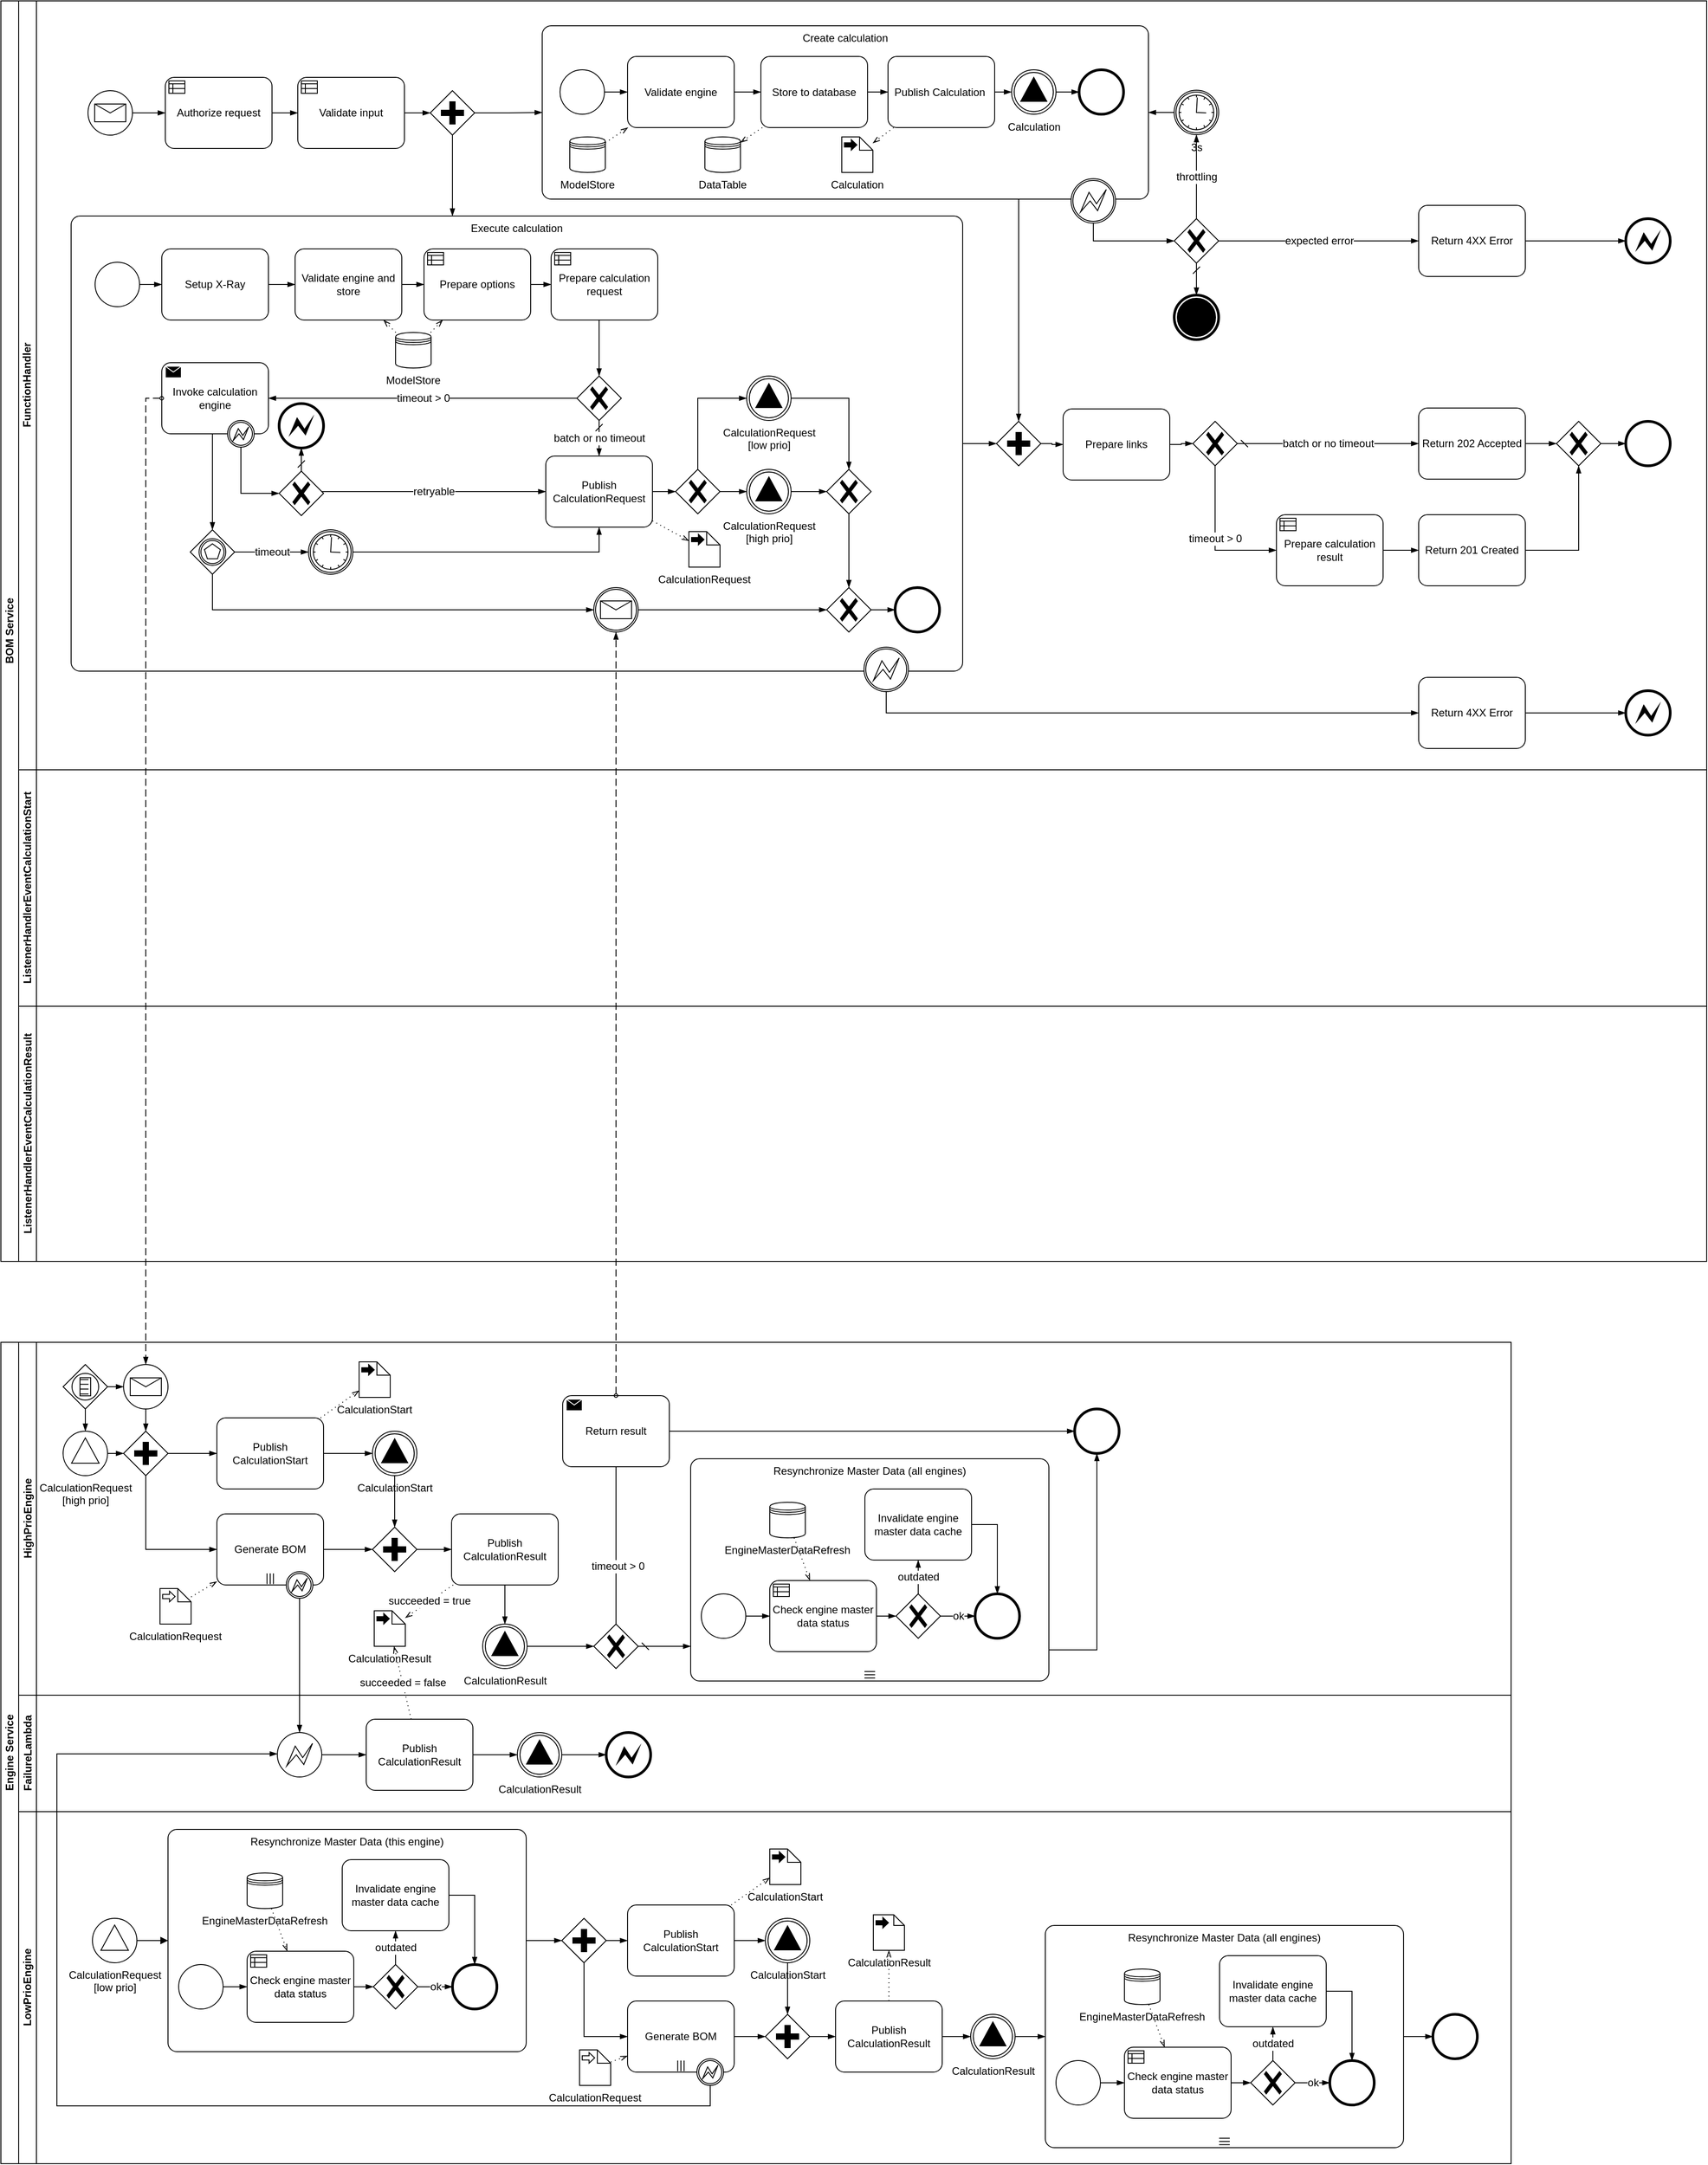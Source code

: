 <mxfile version="18.0.4" type="device"><diagram id="Jn8JtfkCkT7j4RWrNTBm" name="Page-1"><mxGraphModel dx="3155" dy="-272" grid="0" gridSize="10" guides="1" tooltips="1" connect="1" arrows="1" fold="1" page="0" pageScale="1" pageWidth="1169" pageHeight="827" math="0" shadow="0"><root><mxCell id="0"/><mxCell id="1" parent="0"/><mxCell id="fOvb9AzBjfHy_gVQzvdW-1" value="BOM Service" style="swimlane;html=1;childLayout=stackLayout;resizeParent=1;resizeParentMax=0;horizontal=0;startSize=20;horizontalStack=0;" parent="1" vertex="1"><mxGeometry x="-1169" y="1654" width="1919" height="1418" as="geometry"/></mxCell><mxCell id="fOvb9AzBjfHy_gVQzvdW-2" value="FunctionHandler" style="swimlane;html=1;startSize=20;horizontal=0;" parent="fOvb9AzBjfHy_gVQzvdW-1" vertex="1"><mxGeometry x="20" width="1899" height="865" as="geometry"/></mxCell><mxCell id="fOvb9AzBjfHy_gVQzvdW-5" value="" style="points=[[0.145,0.145,0],[0.5,0,0],[0.855,0.145,0],[1,0.5,0],[0.855,0.855,0],[0.5,1,0],[0.145,0.855,0],[0,0.5,0]];shape=mxgraph.bpmn.event;html=1;verticalLabelPosition=bottom;labelBackgroundColor=#ffffff;verticalAlign=top;align=center;perimeter=ellipsePerimeter;outlineConnect=0;aspect=fixed;outline=standard;symbol=message;fontFamily=Helvetica;fontSize=12;fontColor=default;strokeColor=default;fillColor=default;" parent="fOvb9AzBjfHy_gVQzvdW-2" vertex="1"><mxGeometry x="78" y="101" width="50" height="50" as="geometry"/></mxCell><mxCell id="fOvb9AzBjfHy_gVQzvdW-6" value="Authorize request" style="points=[[0.25,0,0],[0.5,0,0],[0.75,0,0],[1,0.25,0],[1,0.5,0],[1,0.75,0],[0.75,1,0],[0.5,1,0],[0.25,1,0],[0,0.75,0],[0,0.5,0],[0,0.25,0]];shape=mxgraph.bpmn.task;whiteSpace=wrap;rectStyle=rounded;size=10;taskMarker=businessRule;fontFamily=Helvetica;fontSize=12;fontColor=default;align=center;strokeColor=default;fillColor=default;" parent="fOvb9AzBjfHy_gVQzvdW-2" vertex="1"><mxGeometry x="165" y="86" width="120" height="80" as="geometry"/></mxCell><mxCell id="fOvb9AzBjfHy_gVQzvdW-8" value="" style="edgeStyle=elbowEdgeStyle;fontSize=12;html=1;endArrow=blockThin;endFill=1;rounded=0;" parent="fOvb9AzBjfHy_gVQzvdW-2" source="fOvb9AzBjfHy_gVQzvdW-5" target="fOvb9AzBjfHy_gVQzvdW-6" edge="1"><mxGeometry width="160" relative="1" as="geometry"><mxPoint x="216" y="224" as="sourcePoint"/><mxPoint x="376" y="224" as="targetPoint"/></mxGeometry></mxCell><mxCell id="fOvb9AzBjfHy_gVQzvdW-11" value="Validate input" style="points=[[0.25,0,0],[0.5,0,0],[0.75,0,0],[1,0.25,0],[1,0.5,0],[1,0.75,0],[0.75,1,0],[0.5,1,0],[0.25,1,0],[0,0.75,0],[0,0.5,0],[0,0.25,0]];shape=mxgraph.bpmn.task;whiteSpace=wrap;rectStyle=rounded;size=10;taskMarker=businessRule;fontFamily=Helvetica;fontSize=12;fontColor=default;align=center;strokeColor=default;fillColor=default;" parent="fOvb9AzBjfHy_gVQzvdW-2" vertex="1"><mxGeometry x="314" y="86" width="120" height="80" as="geometry"/></mxCell><mxCell id="fOvb9AzBjfHy_gVQzvdW-13" value="" style="edgeStyle=elbowEdgeStyle;fontSize=12;html=1;endArrow=blockThin;endFill=1;rounded=0;" parent="fOvb9AzBjfHy_gVQzvdW-2" source="fOvb9AzBjfHy_gVQzvdW-6" target="fOvb9AzBjfHy_gVQzvdW-11" edge="1"><mxGeometry width="160" relative="1" as="geometry"><mxPoint x="138" y="136" as="sourcePoint"/><mxPoint x="175" y="136" as="targetPoint"/></mxGeometry></mxCell><mxCell id="fOvb9AzBjfHy_gVQzvdW-14" value="" style="points=[[0.25,0.25,0],[0.5,0,0],[0.75,0.25,0],[1,0.5,0],[0.75,0.75,0],[0.5,1,0],[0.25,0.75,0],[0,0.5,0]];shape=mxgraph.bpmn.gateway2;html=1;verticalLabelPosition=bottom;labelBackgroundColor=#ffffff;verticalAlign=top;align=center;perimeter=rhombusPerimeter;outlineConnect=0;outline=none;symbol=none;gwType=parallel;" parent="fOvb9AzBjfHy_gVQzvdW-2" vertex="1"><mxGeometry x="463" y="101" width="50" height="50" as="geometry"/></mxCell><mxCell id="fOvb9AzBjfHy_gVQzvdW-15" value="" style="edgeStyle=elbowEdgeStyle;fontSize=12;html=1;endArrow=blockThin;endFill=1;rounded=0;" parent="fOvb9AzBjfHy_gVQzvdW-2" source="fOvb9AzBjfHy_gVQzvdW-11" target="fOvb9AzBjfHy_gVQzvdW-14" edge="1"><mxGeometry width="160" relative="1" as="geometry"><mxPoint x="295" y="136" as="sourcePoint"/><mxPoint x="324" y="136" as="targetPoint"/></mxGeometry></mxCell><mxCell id="fOvb9AzBjfHy_gVQzvdW-17" value="" style="edgeStyle=elbowEdgeStyle;fontSize=12;html=1;endArrow=blockThin;endFill=1;rounded=0;" parent="fOvb9AzBjfHy_gVQzvdW-2" source="fOvb9AzBjfHy_gVQzvdW-14" target="fOvb9AzBjfHy_gVQzvdW-22" edge="1"><mxGeometry width="160" relative="1" as="geometry"><mxPoint x="444" y="217" as="sourcePoint"/><mxPoint x="473" y="217" as="targetPoint"/></mxGeometry></mxCell><mxCell id="fOvb9AzBjfHy_gVQzvdW-19" value="" style="edgeStyle=elbowEdgeStyle;fontSize=12;html=1;endArrow=blockThin;endFill=1;rounded=0;" parent="fOvb9AzBjfHy_gVQzvdW-2" source="fOvb9AzBjfHy_gVQzvdW-14" target="fOvb9AzBjfHy_gVQzvdW-18" edge="1"><mxGeometry width="160" relative="1" as="geometry"><mxPoint x="444" y="217" as="sourcePoint"/><mxPoint x="473" y="217" as="targetPoint"/></mxGeometry></mxCell><mxCell id="fOvb9AzBjfHy_gVQzvdW-23" value="" style="group" parent="fOvb9AzBjfHy_gVQzvdW-2" vertex="1" connectable="0"><mxGeometry x="589" y="28" width="682" height="222" as="geometry"/></mxCell><mxCell id="fOvb9AzBjfHy_gVQzvdW-22" value="Create calculation" style="points=[[0.25,0,0],[0.5,0,0],[0.75,0,0],[1,0.25,0],[1,0.5,0],[1,0.75,0],[0.75,1,0],[0.5,1,0],[0.25,1,0],[0,0.75,0],[0,0.5,0],[0,0.25,0]];shape=mxgraph.bpmn.task;whiteSpace=wrap;rectStyle=rounded;size=10;taskMarker=abstract;verticalAlign=top;" parent="fOvb9AzBjfHy_gVQzvdW-23" vertex="1"><mxGeometry width="682" height="195" as="geometry"/></mxCell><mxCell id="fOvb9AzBjfHy_gVQzvdW-16" value="Store to database" style="points=[[0.25,0,0],[0.5,0,0],[0.75,0,0],[1,0.25,0],[1,0.5,0],[1,0.75,0],[0.75,1,0],[0.5,1,0],[0.25,1,0],[0,0.75,0],[0,0.5,0],[0,0.25,0]];shape=mxgraph.bpmn.task;whiteSpace=wrap;rectStyle=rounded;size=10;taskMarker=abstract;" parent="fOvb9AzBjfHy_gVQzvdW-23" vertex="1"><mxGeometry x="246" y="34.5" width="120" height="80" as="geometry"/></mxCell><mxCell id="fOvb9AzBjfHy_gVQzvdW-20" value="DataTable" style="shape=datastore;whiteSpace=wrap;html=1;labelPosition=center;verticalLabelPosition=bottom;align=center;verticalAlign=top;aspect=fixed;" parent="fOvb9AzBjfHy_gVQzvdW-23" vertex="1"><mxGeometry x="183" y="125" width="40" height="40" as="geometry"/></mxCell><mxCell id="fOvb9AzBjfHy_gVQzvdW-21" value="" style="fontSize=12;html=1;endFill=0;startFill=0;endSize=6;startSize=6;dashed=1;dashPattern=1 4;endArrow=openThin;startArrow=none;rounded=0;" parent="fOvb9AzBjfHy_gVQzvdW-23" source="fOvb9AzBjfHy_gVQzvdW-16" target="fOvb9AzBjfHy_gVQzvdW-20" edge="1"><mxGeometry width="160" relative="1" as="geometry"><mxPoint x="-275" y="12" as="sourcePoint"/><mxPoint x="-115" y="12" as="targetPoint"/></mxGeometry></mxCell><mxCell id="fOvb9AzBjfHy_gVQzvdW-24" value="" style="points=[[0.145,0.145,0],[0.5,0,0],[0.855,0.145,0],[1,0.5,0],[0.855,0.855,0],[0.5,1,0],[0.145,0.855,0],[0,0.5,0]];shape=mxgraph.bpmn.event;html=1;verticalLabelPosition=bottom;labelBackgroundColor=#ffffff;verticalAlign=top;align=center;perimeter=ellipsePerimeter;outlineConnect=0;aspect=fixed;outline=standard;symbol=general;" parent="fOvb9AzBjfHy_gVQzvdW-23" vertex="1"><mxGeometry x="20" y="49.5" width="50" height="50" as="geometry"/></mxCell><mxCell id="fOvb9AzBjfHy_gVQzvdW-25" value="" style="edgeStyle=elbowEdgeStyle;fontSize=12;html=1;endArrow=blockThin;endFill=1;rounded=0;startArrow=none;" parent="fOvb9AzBjfHy_gVQzvdW-23" source="fOvb9AzBjfHy_gVQzvdW-26" target="fOvb9AzBjfHy_gVQzvdW-16" edge="1"><mxGeometry width="160" relative="1" as="geometry"><mxPoint x="-197" y="18" as="sourcePoint"/><mxPoint x="-10" y="84.5" as="targetPoint"/></mxGeometry></mxCell><mxCell id="fOvb9AzBjfHy_gVQzvdW-26" value="Validate engine" style="points=[[0.25,0,0],[0.5,0,0],[0.75,0,0],[1,0.25,0],[1,0.5,0],[1,0.75,0],[0.75,1,0],[0.5,1,0],[0.25,1,0],[0,0.75,0],[0,0.5,0],[0,0.25,0]];shape=mxgraph.bpmn.task;whiteSpace=wrap;rectStyle=rounded;size=10;taskMarker=abstract;" parent="fOvb9AzBjfHy_gVQzvdW-23" vertex="1"><mxGeometry x="96" y="34.5" width="120" height="80" as="geometry"/></mxCell><mxCell id="fOvb9AzBjfHy_gVQzvdW-28" value="ModelStore" style="shape=datastore;whiteSpace=wrap;html=1;labelPosition=center;verticalLabelPosition=bottom;align=center;verticalAlign=top;aspect=fixed;" parent="fOvb9AzBjfHy_gVQzvdW-23" vertex="1"><mxGeometry x="31" y="125" width="40" height="40" as="geometry"/></mxCell><mxCell id="fOvb9AzBjfHy_gVQzvdW-29" value="" style="fontSize=12;html=1;endFill=0;startFill=0;endSize=6;startSize=6;dashed=1;dashPattern=1 4;endArrow=openThin;startArrow=none;rounded=0;" parent="fOvb9AzBjfHy_gVQzvdW-23" source="fOvb9AzBjfHy_gVQzvdW-28" target="fOvb9AzBjfHy_gVQzvdW-26" edge="1"><mxGeometry width="160" relative="1" as="geometry"><mxPoint x="-275" y="12" as="sourcePoint"/><mxPoint x="-115" y="12" as="targetPoint"/></mxGeometry></mxCell><mxCell id="fOvb9AzBjfHy_gVQzvdW-30" value="Publish Calculation " style="points=[[0.25,0,0],[0.5,0,0],[0.75,0,0],[1,0.25,0],[1,0.5,0],[1,0.75,0],[0.75,1,0],[0.5,1,0],[0.25,1,0],[0,0.75,0],[0,0.5,0],[0,0.25,0]];shape=mxgraph.bpmn.task;whiteSpace=wrap;rectStyle=rounded;size=10;taskMarker=abstract;fontFamily=Helvetica;fontSize=12;fontColor=default;align=center;strokeColor=default;fillColor=default;" parent="fOvb9AzBjfHy_gVQzvdW-23" vertex="1"><mxGeometry x="389" y="34.5" width="120" height="80" as="geometry"/></mxCell><mxCell id="fOvb9AzBjfHy_gVQzvdW-31" value="" style="edgeStyle=elbowEdgeStyle;fontSize=12;html=1;endArrow=blockThin;endFill=1;rounded=0;startArrow=none;" parent="fOvb9AzBjfHy_gVQzvdW-23" source="fOvb9AzBjfHy_gVQzvdW-16" target="fOvb9AzBjfHy_gVQzvdW-30" edge="1"><mxGeometry width="160" relative="1" as="geometry"><mxPoint x="-197" y="18" as="sourcePoint"/><mxPoint x="-10" y="84.5" as="targetPoint"/></mxGeometry></mxCell><mxCell id="fOvb9AzBjfHy_gVQzvdW-32" value="" style="points=[[0.145,0.145,0],[0.5,0,0],[0.855,0.145,0],[1,0.5,0],[0.855,0.855,0],[0.5,1,0],[0.145,0.855,0],[0,0.5,0]];shape=mxgraph.bpmn.event;html=1;verticalLabelPosition=bottom;labelBackgroundColor=#ffffff;verticalAlign=top;align=center;perimeter=ellipsePerimeter;outlineConnect=0;aspect=fixed;outline=end;symbol=terminate2;" parent="fOvb9AzBjfHy_gVQzvdW-23" vertex="1"><mxGeometry x="604" y="49.5" width="50" height="50" as="geometry"/></mxCell><mxCell id="fOvb9AzBjfHy_gVQzvdW-33" value="" style="edgeStyle=elbowEdgeStyle;fontSize=12;html=1;endArrow=blockThin;endFill=1;rounded=0;startArrow=none;" parent="fOvb9AzBjfHy_gVQzvdW-23" source="fOvb9AzBjfHy_gVQzvdW-30" target="fOvb9AzBjfHy_gVQzvdW-44" edge="1"><mxGeometry width="160" relative="1" as="geometry"><mxPoint x="376" y="84.5" as="sourcePoint"/><mxPoint x="429" y="82" as="targetPoint"/></mxGeometry></mxCell><mxCell id="fOvb9AzBjfHy_gVQzvdW-34" value="" style="points=[[0.145,0.145,0],[0.5,0,0],[0.855,0.145,0],[1,0.5,0],[0.855,0.855,0],[0.5,1,0],[0.145,0.855,0],[0,0.5,0]];shape=mxgraph.bpmn.event;html=1;verticalLabelPosition=bottom;labelBackgroundColor=#ffffff;verticalAlign=top;align=center;perimeter=ellipsePerimeter;outlineConnect=0;aspect=fixed;outline=boundInt;symbol=error;" parent="fOvb9AzBjfHy_gVQzvdW-23" vertex="1"><mxGeometry x="595" y="172" width="50" height="50" as="geometry"/></mxCell><mxCell id="fOvb9AzBjfHy_gVQzvdW-44" value="Calculation" style="points=[[0.145,0.145,0],[0.5,0,0],[0.855,0.145,0],[1,0.5,0],[0.855,0.855,0],[0.5,1,0],[0.145,0.855,0],[0,0.5,0]];shape=mxgraph.bpmn.event;html=1;verticalLabelPosition=bottom;labelBackgroundColor=#ffffff;verticalAlign=top;align=center;perimeter=ellipsePerimeter;outlineConnect=0;aspect=fixed;outline=throwing;symbol=signal;" parent="fOvb9AzBjfHy_gVQzvdW-23" vertex="1"><mxGeometry x="528" y="49.5" width="50" height="50" as="geometry"/></mxCell><mxCell id="fOvb9AzBjfHy_gVQzvdW-47" value="" style="edgeStyle=elbowEdgeStyle;fontSize=12;html=1;endArrow=blockThin;endFill=1;rounded=0;startArrow=none;" parent="fOvb9AzBjfHy_gVQzvdW-23" source="fOvb9AzBjfHy_gVQzvdW-44" target="fOvb9AzBjfHy_gVQzvdW-32" edge="1"><mxGeometry width="160" relative="1" as="geometry"><mxPoint x="376" y="84.5" as="sourcePoint"/><mxPoint x="429" y="82" as="targetPoint"/></mxGeometry></mxCell><mxCell id="fOvb9AzBjfHy_gVQzvdW-48" value="Calculation" style="shape=mxgraph.bpmn.data;labelPosition=center;verticalLabelPosition=bottom;align=center;verticalAlign=top;whiteSpace=wrap;size=15;html=1;bpmnTransferType=output;" parent="fOvb9AzBjfHy_gVQzvdW-23" vertex="1"><mxGeometry x="337" y="125" width="35" height="40" as="geometry"/></mxCell><mxCell id="fOvb9AzBjfHy_gVQzvdW-49" value="" style="fontSize=12;html=1;endFill=0;startFill=0;endSize=6;startSize=6;dashed=1;dashPattern=1 4;endArrow=openThin;startArrow=none;rounded=0;" parent="fOvb9AzBjfHy_gVQzvdW-23" source="fOvb9AzBjfHy_gVQzvdW-30" target="fOvb9AzBjfHy_gVQzvdW-48" edge="1"><mxGeometry width="160" relative="1" as="geometry"><mxPoint x="-275" y="12" as="sourcePoint"/><mxPoint x="-115" y="12" as="targetPoint"/></mxGeometry></mxCell><mxCell id="fOvb9AzBjfHy_gVQzvdW-54" value="" style="edgeStyle=elbowEdgeStyle;fontSize=12;html=1;endArrow=blockThin;endFill=1;rounded=0;startArrow=none;" parent="fOvb9AzBjfHy_gVQzvdW-23" source="fOvb9AzBjfHy_gVQzvdW-24" target="fOvb9AzBjfHy_gVQzvdW-26" edge="1"><mxGeometry width="160" relative="1" as="geometry"><mxPoint x="-197" y="18" as="sourcePoint"/><mxPoint x="-10" y="84.5" as="targetPoint"/></mxGeometry></mxCell><mxCell id="fOvb9AzBjfHy_gVQzvdW-35" value="" style="points=[[0.25,0.25,0],[0.5,0,0],[0.75,0.25,0],[1,0.5,0],[0.75,0.75,0],[0.5,1,0],[0.25,0.75,0],[0,0.5,0]];shape=mxgraph.bpmn.gateway2;html=1;verticalLabelPosition=bottom;labelBackgroundColor=#ffffff;verticalAlign=top;align=center;perimeter=rhombusPerimeter;outlineConnect=0;outline=none;symbol=none;gwType=exclusive;" parent="fOvb9AzBjfHy_gVQzvdW-2" vertex="1"><mxGeometry x="1300" y="245" width="50" height="50" as="geometry"/></mxCell><mxCell id="fOvb9AzBjfHy_gVQzvdW-36" value="" style="edgeStyle=elbowEdgeStyle;fontSize=12;html=1;endArrow=blockThin;endFill=1;rounded=0;" parent="fOvb9AzBjfHy_gVQzvdW-2" source="fOvb9AzBjfHy_gVQzvdW-34" target="fOvb9AzBjfHy_gVQzvdW-35" edge="1"><mxGeometry width="160" relative="1" as="geometry"><mxPoint x="494" y="217" as="sourcePoint"/><mxPoint x="523" y="217" as="targetPoint"/><Array as="points"><mxPoint x="1209" y="270"/></Array></mxGeometry></mxCell><mxCell id="fOvb9AzBjfHy_gVQzvdW-40" value="3s" style="points=[[0.145,0.145,0],[0.5,0,0],[0.855,0.145,0],[1,0.5,0],[0.855,0.855,0],[0.5,1,0],[0.145,0.855,0],[0,0.5,0]];shape=mxgraph.bpmn.event;html=1;verticalLabelPosition=bottom;labelBackgroundColor=#ffffff;verticalAlign=top;align=center;perimeter=ellipsePerimeter;outlineConnect=0;aspect=fixed;outline=catching;symbol=timer;" parent="fOvb9AzBjfHy_gVQzvdW-2" vertex="1"><mxGeometry x="1300" y="100.5" width="50" height="50" as="geometry"/></mxCell><mxCell id="fOvb9AzBjfHy_gVQzvdW-39" value="throttling" style="edgeStyle=elbowEdgeStyle;fontSize=12;html=1;endArrow=blockThin;endFill=1;rounded=0;" parent="fOvb9AzBjfHy_gVQzvdW-2" source="fOvb9AzBjfHy_gVQzvdW-35" target="fOvb9AzBjfHy_gVQzvdW-40" edge="1"><mxGeometry width="160" relative="1" as="geometry"><mxPoint x="1214" y="259.592" as="sourcePoint"/><mxPoint x="1105" y="335" as="targetPoint"/></mxGeometry></mxCell><mxCell id="fOvb9AzBjfHy_gVQzvdW-41" value="" style="edgeStyle=elbowEdgeStyle;fontSize=12;html=1;endArrow=blockThin;endFill=1;rounded=0;" parent="fOvb9AzBjfHy_gVQzvdW-2" source="fOvb9AzBjfHy_gVQzvdW-40" target="fOvb9AzBjfHy_gVQzvdW-22" edge="1"><mxGeometry width="160" relative="1" as="geometry"><mxPoint x="494" y="217" as="sourcePoint"/><mxPoint x="1085.235" y="223" as="targetPoint"/></mxGeometry></mxCell><mxCell id="fOvb9AzBjfHy_gVQzvdW-42" value="" style="points=[[0.145,0.145,0],[0.5,0,0],[0.855,0.145,0],[1,0.5,0],[0.855,0.855,0],[0.5,1,0],[0.145,0.855,0],[0,0.5,0]];shape=mxgraph.bpmn.event;html=1;verticalLabelPosition=bottom;labelBackgroundColor=#ffffff;verticalAlign=top;align=center;perimeter=ellipsePerimeter;outlineConnect=0;aspect=fixed;outline=end;symbol=error;fontFamily=Helvetica;fontSize=12;fontColor=default;strokeColor=default;fillColor=default;" parent="fOvb9AzBjfHy_gVQzvdW-2" vertex="1"><mxGeometry x="1808" y="245" width="50" height="50" as="geometry"/></mxCell><mxCell id="fOvb9AzBjfHy_gVQzvdW-43" value="" style="edgeStyle=elbowEdgeStyle;fontSize=12;html=1;endArrow=blockThin;endFill=1;rounded=0;startArrow=none;" parent="fOvb9AzBjfHy_gVQzvdW-2" source="ovuXCmxuUl31Z-rSrESn-90" target="fOvb9AzBjfHy_gVQzvdW-42" edge="1"><mxGeometry width="160" relative="1" as="geometry"><mxPoint x="444" y="217" as="sourcePoint"/><mxPoint x="473" y="217" as="targetPoint"/></mxGeometry></mxCell><mxCell id="fOvb9AzBjfHy_gVQzvdW-50" value="" style="points=[[0.145,0.145,0],[0.5,0,0],[0.855,0.145,0],[1,0.5,0],[0.855,0.855,0],[0.5,1,0],[0.145,0.855,0],[0,0.5,0]];shape=mxgraph.bpmn.event;html=1;verticalLabelPosition=bottom;labelBackgroundColor=#ffffff;verticalAlign=top;align=center;perimeter=ellipsePerimeter;outlineConnect=0;aspect=fixed;outline=end;symbol=terminate;" parent="fOvb9AzBjfHy_gVQzvdW-2" vertex="1"><mxGeometry x="1300" y="331" width="50" height="50" as="geometry"/></mxCell><mxCell id="fOvb9AzBjfHy_gVQzvdW-51" value="" style="edgeStyle=elbowEdgeStyle;fontSize=12;html=1;endArrow=blockThin;endFill=1;startArrow=dash;startFill=0;endSize=6;startSize=6;rounded=0;" parent="fOvb9AzBjfHy_gVQzvdW-2" source="fOvb9AzBjfHy_gVQzvdW-35" target="fOvb9AzBjfHy_gVQzvdW-50" edge="1"><mxGeometry width="160" relative="1" as="geometry"><mxPoint x="1163" y="237" as="sourcePoint"/><mxPoint x="1323" y="237" as="targetPoint"/></mxGeometry></mxCell><mxCell id="fOvb9AzBjfHy_gVQzvdW-56" value="" style="group" parent="fOvb9AzBjfHy_gVQzvdW-2" vertex="1" connectable="0"><mxGeometry x="59" y="242" width="1003" height="527" as="geometry"/></mxCell><mxCell id="fOvb9AzBjfHy_gVQzvdW-18" value="Execute calculation" style="points=[[0.25,0,0],[0.5,0,0],[0.75,0,0],[1,0.25,0],[1,0.5,0],[1,0.75,0],[0.75,1,0],[0.5,1,0],[0.25,1,0],[0,0.75,0],[0,0.5,0],[0,0.25,0]];shape=mxgraph.bpmn.task;whiteSpace=wrap;rectStyle=rounded;size=10;taskMarker=abstract;verticalAlign=top;" parent="fOvb9AzBjfHy_gVQzvdW-56" vertex="1"><mxGeometry width="1003" height="512" as="geometry"/></mxCell><mxCell id="fOvb9AzBjfHy_gVQzvdW-52" value="Setup X-Ray" style="points=[[0.25,0,0],[0.5,0,0],[0.75,0,0],[1,0.25,0],[1,0.5,0],[1,0.75,0],[0.75,1,0],[0.5,1,0],[0.25,1,0],[0,0.75,0],[0,0.5,0],[0,0.25,0]];shape=mxgraph.bpmn.task;whiteSpace=wrap;rectStyle=rounded;size=10;taskMarker=abstract;fontFamily=Helvetica;fontSize=12;fontColor=default;align=center;strokeColor=default;fillColor=default;" parent="fOvb9AzBjfHy_gVQzvdW-56" vertex="1"><mxGeometry x="102" y="37" width="120" height="80" as="geometry"/></mxCell><mxCell id="fOvb9AzBjfHy_gVQzvdW-53" value="" style="points=[[0.145,0.145,0],[0.5,0,0],[0.855,0.145,0],[1,0.5,0],[0.855,0.855,0],[0.5,1,0],[0.145,0.855,0],[0,0.5,0]];shape=mxgraph.bpmn.event;html=1;verticalLabelPosition=bottom;labelBackgroundColor=#ffffff;verticalAlign=top;align=center;perimeter=ellipsePerimeter;outlineConnect=0;aspect=fixed;outline=standard;symbol=general;" parent="fOvb9AzBjfHy_gVQzvdW-56" vertex="1"><mxGeometry x="27" y="52" width="50" height="50" as="geometry"/></mxCell><mxCell id="fOvb9AzBjfHy_gVQzvdW-55" value="" style="edgeStyle=elbowEdgeStyle;fontSize=12;html=1;endArrow=blockThin;endFill=1;rounded=0;startArrow=none;" parent="fOvb9AzBjfHy_gVQzvdW-56" source="fOvb9AzBjfHy_gVQzvdW-53" target="fOvb9AzBjfHy_gVQzvdW-52" edge="1"><mxGeometry width="160" relative="1" as="geometry"><mxPoint x="313" y="-254" as="sourcePoint"/><mxPoint x="500" y="-187.5" as="targetPoint"/></mxGeometry></mxCell><mxCell id="fOvb9AzBjfHy_gVQzvdW-57" value="Validate engine and store" style="points=[[0.25,0,0],[0.5,0,0],[0.75,0,0],[1,0.25,0],[1,0.5,0],[1,0.75,0],[0.75,1,0],[0.5,1,0],[0.25,1,0],[0,0.75,0],[0,0.5,0],[0,0.25,0]];shape=mxgraph.bpmn.task;whiteSpace=wrap;rectStyle=rounded;size=10;taskMarker=abstract;" parent="fOvb9AzBjfHy_gVQzvdW-56" vertex="1"><mxGeometry x="252" y="37" width="120" height="80" as="geometry"/></mxCell><mxCell id="fOvb9AzBjfHy_gVQzvdW-58" value="ModelStore" style="shape=datastore;whiteSpace=wrap;html=1;labelPosition=center;verticalLabelPosition=bottom;align=center;verticalAlign=top;aspect=fixed;" parent="fOvb9AzBjfHy_gVQzvdW-56" vertex="1"><mxGeometry x="365" y="131" width="40" height="40" as="geometry"/></mxCell><mxCell id="fOvb9AzBjfHy_gVQzvdW-59" value="" style="edgeStyle=elbowEdgeStyle;fontSize=12;html=1;endArrow=blockThin;endFill=1;rounded=0;startArrow=none;" parent="fOvb9AzBjfHy_gVQzvdW-56" source="fOvb9AzBjfHy_gVQzvdW-52" target="fOvb9AzBjfHy_gVQzvdW-57" edge="1"><mxGeometry width="160" relative="1" as="geometry"><mxPoint x="313" y="-254" as="sourcePoint"/><mxPoint x="500" y="-187.5" as="targetPoint"/></mxGeometry></mxCell><mxCell id="fOvb9AzBjfHy_gVQzvdW-60" value="" style="fontSize=12;html=1;endFill=0;startFill=0;endSize=6;startSize=6;dashed=1;dashPattern=1 4;endArrow=openThin;startArrow=none;rounded=0;" parent="fOvb9AzBjfHy_gVQzvdW-56" source="fOvb9AzBjfHy_gVQzvdW-58" target="fOvb9AzBjfHy_gVQzvdW-57" edge="1"><mxGeometry width="160" relative="1" as="geometry"><mxPoint x="591" y="-130.429" as="sourcePoint"/><mxPoint x="616.426" y="-147.5" as="targetPoint"/></mxGeometry></mxCell><mxCell id="fOvb9AzBjfHy_gVQzvdW-61" value="Prepare options" style="points=[[0.25,0,0],[0.5,0,0],[0.75,0,0],[1,0.25,0],[1,0.5,0],[1,0.75,0],[0.75,1,0],[0.5,1,0],[0.25,1,0],[0,0.75,0],[0,0.5,0],[0,0.25,0]];shape=mxgraph.bpmn.task;whiteSpace=wrap;rectStyle=rounded;size=10;taskMarker=businessRule;fontFamily=Helvetica;fontSize=12;fontColor=default;align=center;strokeColor=default;fillColor=default;" parent="fOvb9AzBjfHy_gVQzvdW-56" vertex="1"><mxGeometry x="397" y="37" width="120" height="80" as="geometry"/></mxCell><mxCell id="fOvb9AzBjfHy_gVQzvdW-62" value="" style="edgeStyle=elbowEdgeStyle;fontSize=12;html=1;endArrow=blockThin;endFill=1;rounded=0;startArrow=none;" parent="fOvb9AzBjfHy_gVQzvdW-56" source="fOvb9AzBjfHy_gVQzvdW-57" target="fOvb9AzBjfHy_gVQzvdW-61" edge="1"><mxGeometry width="160" relative="1" as="geometry"><mxPoint x="313" y="-254" as="sourcePoint"/><mxPoint x="500" y="-187.5" as="targetPoint"/></mxGeometry></mxCell><mxCell id="fOvb9AzBjfHy_gVQzvdW-63" value="" style="fontSize=12;html=1;endFill=0;startFill=0;endSize=6;startSize=6;dashed=1;dashPattern=1 4;endArrow=openThin;startArrow=none;rounded=0;" parent="fOvb9AzBjfHy_gVQzvdW-56" source="fOvb9AzBjfHy_gVQzvdW-58" target="fOvb9AzBjfHy_gVQzvdW-61" edge="1"><mxGeometry width="160" relative="1" as="geometry"><mxPoint x="591" y="-130.429" as="sourcePoint"/><mxPoint x="616.426" y="-147.5" as="targetPoint"/></mxGeometry></mxCell><mxCell id="fOvb9AzBjfHy_gVQzvdW-64" value="Prepare calculation request" style="points=[[0.25,0,0],[0.5,0,0],[0.75,0,0],[1,0.25,0],[1,0.5,0],[1,0.75,0],[0.75,1,0],[0.5,1,0],[0.25,1,0],[0,0.75,0],[0,0.5,0],[0,0.25,0]];shape=mxgraph.bpmn.task;whiteSpace=wrap;rectStyle=rounded;size=10;taskMarker=businessRule;fontFamily=Helvetica;fontSize=12;fontColor=default;align=center;strokeColor=default;fillColor=default;" parent="fOvb9AzBjfHy_gVQzvdW-56" vertex="1"><mxGeometry x="540" y="37" width="120" height="80" as="geometry"/></mxCell><mxCell id="fOvb9AzBjfHy_gVQzvdW-65" value="" style="edgeStyle=elbowEdgeStyle;fontSize=12;html=1;endArrow=blockThin;endFill=1;rounded=0;startArrow=none;" parent="fOvb9AzBjfHy_gVQzvdW-56" source="fOvb9AzBjfHy_gVQzvdW-61" target="fOvb9AzBjfHy_gVQzvdW-64" edge="1"><mxGeometry width="160" relative="1" as="geometry"><mxPoint x="313" y="-254" as="sourcePoint"/><mxPoint x="500" y="-187.5" as="targetPoint"/></mxGeometry></mxCell><mxCell id="fOvb9AzBjfHy_gVQzvdW-66" value="" style="points=[[0.25,0.25,0],[0.5,0,0],[0.75,0.25,0],[1,0.5,0],[0.75,0.75,0],[0.5,1,0],[0.25,0.75,0],[0,0.5,0]];shape=mxgraph.bpmn.gateway2;html=1;verticalLabelPosition=bottom;labelBackgroundColor=#ffffff;verticalAlign=top;align=center;perimeter=rhombusPerimeter;outlineConnect=0;outline=none;symbol=none;gwType=exclusive;" parent="fOvb9AzBjfHy_gVQzvdW-56" vertex="1"><mxGeometry x="569" y="180" width="50" height="50" as="geometry"/></mxCell><mxCell id="fOvb9AzBjfHy_gVQzvdW-67" value="" style="edgeStyle=elbowEdgeStyle;fontSize=12;html=1;endArrow=blockThin;endFill=1;rounded=0;startArrow=none;" parent="fOvb9AzBjfHy_gVQzvdW-56" source="fOvb9AzBjfHy_gVQzvdW-64" target="fOvb9AzBjfHy_gVQzvdW-66" edge="1"><mxGeometry width="160" relative="1" as="geometry"><mxPoint x="313" y="-254" as="sourcePoint"/><mxPoint x="500" y="-187.5" as="targetPoint"/></mxGeometry></mxCell><mxCell id="fOvb9AzBjfHy_gVQzvdW-68" value="Publish CalculationRequest" style="points=[[0.25,0,0],[0.5,0,0],[0.75,0,0],[1,0.25,0],[1,0.5,0],[1,0.75,0],[0.75,1,0],[0.5,1,0],[0.25,1,0],[0,0.75,0],[0,0.5,0],[0,0.25,0]];shape=mxgraph.bpmn.task;whiteSpace=wrap;rectStyle=rounded;size=10;taskMarker=abstract;fontFamily=Helvetica;fontSize=12;fontColor=default;align=center;strokeColor=default;fillColor=default;" parent="fOvb9AzBjfHy_gVQzvdW-56" vertex="1"><mxGeometry x="534" y="270" width="120" height="80" as="geometry"/></mxCell><mxCell id="fOvb9AzBjfHy_gVQzvdW-69" value="timeout &amp;gt; 0" style="edgeStyle=elbowEdgeStyle;fontSize=12;html=1;endArrow=blockThin;endFill=1;rounded=0;startArrow=none;" parent="fOvb9AzBjfHy_gVQzvdW-56" source="fOvb9AzBjfHy_gVQzvdW-66" target="fOvb9AzBjfHy_gVQzvdW-70" edge="1"><mxGeometry width="160" relative="1" as="geometry"><mxPoint x="313" y="-254" as="sourcePoint"/><mxPoint x="500" y="-187.5" as="targetPoint"/></mxGeometry></mxCell><mxCell id="fOvb9AzBjfHy_gVQzvdW-71" value="batch or no timeout" style="edgeStyle=elbowEdgeStyle;fontSize=12;html=1;endArrow=blockThin;endFill=1;startArrow=dash;startFill=0;endSize=6;startSize=6;rounded=0;" parent="fOvb9AzBjfHy_gVQzvdW-56" source="fOvb9AzBjfHy_gVQzvdW-66" target="fOvb9AzBjfHy_gVQzvdW-68" edge="1"><mxGeometry width="160" relative="1" as="geometry"><mxPoint x="1049.765" y="65.735" as="sourcePoint"/><mxPoint x="742" y="210" as="targetPoint"/></mxGeometry></mxCell><mxCell id="fOvb9AzBjfHy_gVQzvdW-72" value="CalculationRequest&lt;br&gt;[high prio]" style="points=[[0.145,0.145,0],[0.5,0,0],[0.855,0.145,0],[1,0.5,0],[0.855,0.855,0],[0.5,1,0],[0.145,0.855,0],[0,0.5,0]];shape=mxgraph.bpmn.event;html=1;verticalLabelPosition=bottom;labelBackgroundColor=#ffffff;verticalAlign=top;align=center;perimeter=ellipsePerimeter;outlineConnect=0;aspect=fixed;outline=throwing;symbol=signal;fontFamily=Helvetica;fontSize=12;fontColor=default;strokeColor=default;fillColor=default;" parent="fOvb9AzBjfHy_gVQzvdW-56" vertex="1"><mxGeometry x="760" y="285" width="50" height="50" as="geometry"/></mxCell><mxCell id="fOvb9AzBjfHy_gVQzvdW-73" value="" style="edgeStyle=elbowEdgeStyle;fontSize=12;html=1;endArrow=blockThin;endFill=1;rounded=0;startArrow=none;" parent="fOvb9AzBjfHy_gVQzvdW-56" source="ovuXCmxuUl31Z-rSrESn-62" target="fOvb9AzBjfHy_gVQzvdW-72" edge="1"><mxGeometry width="160" relative="1" as="geometry"><mxPoint x="313" y="-224" as="sourcePoint"/><mxPoint x="500" y="-157.5" as="targetPoint"/></mxGeometry></mxCell><mxCell id="fOvb9AzBjfHy_gVQzvdW-74" value="" style="points=[[0.145,0.145,0],[0.5,0,0],[0.855,0.145,0],[1,0.5,0],[0.855,0.855,0],[0.5,1,0],[0.145,0.855,0],[0,0.5,0]];shape=mxgraph.bpmn.event;html=1;verticalLabelPosition=bottom;labelBackgroundColor=#ffffff;verticalAlign=top;align=center;perimeter=ellipsePerimeter;outlineConnect=0;aspect=fixed;outline=end;symbol=terminate2;" parent="fOvb9AzBjfHy_gVQzvdW-56" vertex="1"><mxGeometry x="927" y="418" width="50" height="50" as="geometry"/></mxCell><mxCell id="fOvb9AzBjfHy_gVQzvdW-75" value="" style="edgeStyle=elbowEdgeStyle;fontSize=12;html=1;endArrow=blockThin;endFill=1;rounded=0;startArrow=none;" parent="fOvb9AzBjfHy_gVQzvdW-56" source="fOvb9AzBjfHy_gVQzvdW-110" target="fOvb9AzBjfHy_gVQzvdW-74" edge="1"><mxGeometry width="160" relative="1" as="geometry"><mxPoint x="1035" y="443" as="sourcePoint"/><mxPoint x="630" y="-157.5" as="targetPoint"/></mxGeometry></mxCell><mxCell id="fOvb9AzBjfHy_gVQzvdW-78" value="CalculationRequest" style="shape=mxgraph.bpmn.data;labelPosition=center;verticalLabelPosition=bottom;align=center;verticalAlign=top;whiteSpace=wrap;size=15;html=1;bpmnTransferType=output;" parent="fOvb9AzBjfHy_gVQzvdW-56" vertex="1"><mxGeometry x="695" y="355" width="35" height="40" as="geometry"/></mxCell><mxCell id="fOvb9AzBjfHy_gVQzvdW-79" value="" style="fontSize=12;html=1;endFill=0;startFill=0;endSize=6;startSize=6;dashed=1;dashPattern=1 4;endArrow=openThin;startArrow=none;rounded=0;" parent="fOvb9AzBjfHy_gVQzvdW-56" source="fOvb9AzBjfHy_gVQzvdW-68" target="fOvb9AzBjfHy_gVQzvdW-78" edge="1"><mxGeometry width="160" relative="1" as="geometry"><mxPoint x="395" y="-260" as="sourcePoint"/><mxPoint x="235" y="-260" as="targetPoint"/></mxGeometry></mxCell><mxCell id="fOvb9AzBjfHy_gVQzvdW-104" value="" style="edgeStyle=orthogonalEdgeStyle;fontSize=12;html=1;endArrow=blockThin;endFill=1;rounded=0;startArrow=none;" parent="fOvb9AzBjfHy_gVQzvdW-56" source="fOvb9AzBjfHy_gVQzvdW-100" target="fOvb9AzBjfHy_gVQzvdW-68" edge="1"><mxGeometry width="160" relative="1" as="geometry"><mxPoint x="313" y="-254" as="sourcePoint"/><mxPoint x="500" y="-187.5" as="targetPoint"/></mxGeometry></mxCell><mxCell id="fOvb9AzBjfHy_gVQzvdW-109" value="retryable" style="edgeStyle=orthogonalEdgeStyle;fontSize=12;html=1;endArrow=blockThin;endFill=1;rounded=0;startArrow=none;" parent="fOvb9AzBjfHy_gVQzvdW-56" source="fOvb9AzBjfHy_gVQzvdW-115" target="fOvb9AzBjfHy_gVQzvdW-68" edge="1"><mxGeometry width="160" relative="1" as="geometry"><mxPoint x="313" y="-254" as="sourcePoint"/><mxPoint x="500" y="-187.5" as="targetPoint"/><Array as="points"><mxPoint x="288" y="310"/></Array></mxGeometry></mxCell><mxCell id="fOvb9AzBjfHy_gVQzvdW-83" value="" style="points=[[0.25,0.25,0],[0.5,0,0],[0.75,0.25,0],[1,0.5,0],[0.75,0.75,0],[0.5,1,0],[0.25,0.75,0],[0,0.5,0]];shape=mxgraph.bpmn.gateway2;html=1;verticalLabelPosition=bottom;labelBackgroundColor=#ffffff;verticalAlign=top;align=center;perimeter=rhombusPerimeter;outlineConnect=0;outline=catching;symbol=multiple;fontFamily=Helvetica;fontSize=12;fontColor=default;strokeColor=default;fillColor=default;" parent="fOvb9AzBjfHy_gVQzvdW-56" vertex="1"><mxGeometry x="134" y="353" width="50" height="50" as="geometry"/></mxCell><mxCell id="fOvb9AzBjfHy_gVQzvdW-84" value="" style="edgeStyle=elbowEdgeStyle;fontSize=12;html=1;endArrow=blockThin;endFill=1;rounded=0;startArrow=none;" parent="fOvb9AzBjfHy_gVQzvdW-56" source="fOvb9AzBjfHy_gVQzvdW-70" target="fOvb9AzBjfHy_gVQzvdW-83" edge="1"><mxGeometry width="160" relative="1" as="geometry"><mxPoint x="49" y="-357" as="sourcePoint"/><mxPoint x="236" y="-290.5" as="targetPoint"/></mxGeometry></mxCell><mxCell id="fOvb9AzBjfHy_gVQzvdW-96" value="" style="points=[[0.145,0.145,0],[0.5,0,0],[0.855,0.145,0],[1,0.5,0],[0.855,0.855,0],[0.5,1,0],[0.145,0.855,0],[0,0.5,0]];shape=mxgraph.bpmn.event;html=1;verticalLabelPosition=bottom;labelBackgroundColor=#ffffff;verticalAlign=top;align=center;perimeter=ellipsePerimeter;outlineConnect=0;aspect=fixed;outline=catching;symbol=message;" parent="fOvb9AzBjfHy_gVQzvdW-56" vertex="1"><mxGeometry x="588" y="418" width="50" height="50" as="geometry"/></mxCell><mxCell id="fOvb9AzBjfHy_gVQzvdW-97" value="" style="edgeStyle=orthogonalEdgeStyle;fontSize=12;html=1;endArrow=blockThin;endFill=1;rounded=0;startArrow=none;" parent="fOvb9AzBjfHy_gVQzvdW-56" source="fOvb9AzBjfHy_gVQzvdW-83" target="fOvb9AzBjfHy_gVQzvdW-96" edge="1"><mxGeometry width="160" relative="1" as="geometry"><mxPoint x="29" y="-381" as="sourcePoint"/><mxPoint x="216" y="-314.5" as="targetPoint"/><Array as="points"><mxPoint x="159" y="443"/></Array></mxGeometry></mxCell><mxCell id="fOvb9AzBjfHy_gVQzvdW-100" value="" style="points=[[0.145,0.145,0],[0.5,0,0],[0.855,0.145,0],[1,0.5,0],[0.855,0.855,0],[0.5,1,0],[0.145,0.855,0],[0,0.5,0]];shape=mxgraph.bpmn.event;html=1;verticalLabelPosition=bottom;labelBackgroundColor=#ffffff;verticalAlign=top;align=center;perimeter=ellipsePerimeter;outlineConnect=0;aspect=fixed;outline=catching;symbol=timer;fontFamily=Helvetica;fontSize=12;fontColor=default;strokeColor=default;fillColor=default;" parent="fOvb9AzBjfHy_gVQzvdW-56" vertex="1"><mxGeometry x="267" y="353" width="50" height="50" as="geometry"/></mxCell><mxCell id="fOvb9AzBjfHy_gVQzvdW-101" value="timeout" style="edgeStyle=elbowEdgeStyle;fontSize=12;html=1;endArrow=blockThin;endFill=1;rounded=0;startArrow=none;" parent="fOvb9AzBjfHy_gVQzvdW-56" source="fOvb9AzBjfHy_gVQzvdW-83" target="fOvb9AzBjfHy_gVQzvdW-100" edge="1"><mxGeometry width="160" relative="1" as="geometry"><mxPoint x="29" y="-381" as="sourcePoint"/><mxPoint x="216" y="-314.5" as="targetPoint"/></mxGeometry></mxCell><mxCell id="fOvb9AzBjfHy_gVQzvdW-108" value="" style="group" parent="fOvb9AzBjfHy_gVQzvdW-56" vertex="1" connectable="0"><mxGeometry x="102" y="165" width="120" height="95" as="geometry"/></mxCell><mxCell id="fOvb9AzBjfHy_gVQzvdW-70" value="Invoke calculation engine" style="points=[[0.25,0,0],[0.5,0,0],[0.75,0,0],[1,0.25,0],[1,0.5,0],[1,0.75,0],[0.75,1,0],[0.5,1,0],[0.25,1,0],[0,0.75,0],[0,0.5,0],[0,0.25,0]];shape=mxgraph.bpmn.task;whiteSpace=wrap;rectStyle=rounded;size=10;taskMarker=send;fontFamily=Helvetica;fontSize=12;fontColor=default;align=center;strokeColor=default;fillColor=default;" parent="fOvb9AzBjfHy_gVQzvdW-108" vertex="1"><mxGeometry width="120" height="80" as="geometry"/></mxCell><mxCell id="fOvb9AzBjfHy_gVQzvdW-107" value="" style="points=[[0.145,0.145,0],[0.5,0,0],[0.855,0.145,0],[1,0.5,0],[0.855,0.855,0],[0.5,1,0],[0.145,0.855,0],[0,0.5,0]];shape=mxgraph.bpmn.event;html=1;verticalLabelPosition=bottom;labelBackgroundColor=#ffffff;verticalAlign=top;align=center;perimeter=ellipsePerimeter;outlineConnect=0;aspect=fixed;outline=boundInt;symbol=error;" parent="fOvb9AzBjfHy_gVQzvdW-108" vertex="1"><mxGeometry x="74" y="65" width="30" height="30" as="geometry"/></mxCell><mxCell id="fOvb9AzBjfHy_gVQzvdW-110" value="" style="points=[[0.25,0.25,0],[0.5,0,0],[0.75,0.25,0],[1,0.5,0],[0.75,0.75,0],[0.5,1,0],[0.25,0.75,0],[0,0.5,0]];shape=mxgraph.bpmn.gateway2;html=1;verticalLabelPosition=bottom;labelBackgroundColor=#ffffff;verticalAlign=top;align=center;perimeter=rhombusPerimeter;outlineConnect=0;outline=none;symbol=none;gwType=exclusive;" parent="fOvb9AzBjfHy_gVQzvdW-56" vertex="1"><mxGeometry x="850" y="418" width="50" height="50" as="geometry"/></mxCell><mxCell id="fOvb9AzBjfHy_gVQzvdW-111" value="" style="edgeStyle=elbowEdgeStyle;fontSize=12;html=1;endArrow=blockThin;endFill=1;rounded=0;startArrow=none;" parent="fOvb9AzBjfHy_gVQzvdW-56" source="fOvb9AzBjfHy_gVQzvdW-96" target="fOvb9AzBjfHy_gVQzvdW-110" edge="1"><mxGeometry width="160" relative="1" as="geometry"><mxPoint x="313" y="-254" as="sourcePoint"/><mxPoint x="500" y="-187.5" as="targetPoint"/></mxGeometry></mxCell><mxCell id="fOvb9AzBjfHy_gVQzvdW-115" value="" style="points=[[0.25,0.25,0],[0.5,0,0],[0.75,0.25,0],[1,0.5,0],[0.75,0.75,0],[0.5,1,0],[0.25,0.75,0],[0,0.5,0]];shape=mxgraph.bpmn.gateway2;html=1;verticalLabelPosition=bottom;labelBackgroundColor=#ffffff;verticalAlign=top;align=center;perimeter=rhombusPerimeter;outlineConnect=0;outline=none;symbol=none;gwType=exclusive;" parent="fOvb9AzBjfHy_gVQzvdW-56" vertex="1"><mxGeometry x="234" y="287" width="50" height="50" as="geometry"/></mxCell><mxCell id="fOvb9AzBjfHy_gVQzvdW-117" value="" style="points=[[0.145,0.145,0],[0.5,0,0],[0.855,0.145,0],[1,0.5,0],[0.855,0.855,0],[0.5,1,0],[0.145,0.855,0],[0,0.5,0]];shape=mxgraph.bpmn.event;html=1;verticalLabelPosition=bottom;labelBackgroundColor=#ffffff;verticalAlign=top;align=center;perimeter=ellipsePerimeter;outlineConnect=0;aspect=fixed;outline=end;symbol=error;" parent="fOvb9AzBjfHy_gVQzvdW-56" vertex="1"><mxGeometry x="234" y="211" width="50" height="50" as="geometry"/></mxCell><mxCell id="fOvb9AzBjfHy_gVQzvdW-118" value="" style="edgeStyle=orthogonalEdgeStyle;fontSize=12;html=1;endArrow=blockThin;endFill=1;rounded=0;startArrow=none;" parent="fOvb9AzBjfHy_gVQzvdW-56" source="fOvb9AzBjfHy_gVQzvdW-107" target="fOvb9AzBjfHy_gVQzvdW-115" edge="1"><mxGeometry width="160" relative="1" as="geometry"><mxPoint x="148.588" y="255" as="sourcePoint"/><mxPoint x="148.588" y="353.412" as="targetPoint"/><Array as="points"><mxPoint x="191" y="312"/></Array></mxGeometry></mxCell><mxCell id="fOvb9AzBjfHy_gVQzvdW-120" value="" style="edgeStyle=elbowEdgeStyle;fontSize=12;html=1;endArrow=blockThin;endFill=1;startArrow=dash;startFill=0;endSize=6;startSize=6;rounded=0;" parent="fOvb9AzBjfHy_gVQzvdW-56" source="fOvb9AzBjfHy_gVQzvdW-115" target="fOvb9AzBjfHy_gVQzvdW-117" edge="1"><mxGeometry width="160" relative="1" as="geometry"><mxPoint x="1049.765" y="65.735" as="sourcePoint"/><mxPoint x="742" y="210" as="targetPoint"/></mxGeometry></mxCell><mxCell id="ovuXCmxuUl31Z-rSrESn-62" value="" style="points=[[0.25,0.25,0],[0.5,0,0],[0.75,0.25,0],[1,0.5,0],[0.75,0.75,0],[0.5,1,0],[0.25,0.75,0],[0,0.5,0]];shape=mxgraph.bpmn.gateway2;html=1;verticalLabelPosition=bottom;labelBackgroundColor=#ffffff;verticalAlign=top;align=center;perimeter=rhombusPerimeter;outlineConnect=0;outline=none;symbol=none;gwType=exclusive;" vertex="1" parent="fOvb9AzBjfHy_gVQzvdW-56"><mxGeometry x="680" y="285" width="50" height="50" as="geometry"/></mxCell><mxCell id="ovuXCmxuUl31Z-rSrESn-63" value="" style="edgeStyle=elbowEdgeStyle;fontSize=12;html=1;endArrow=blockThin;endFill=1;rounded=0;startArrow=none;" edge="1" parent="fOvb9AzBjfHy_gVQzvdW-56" source="fOvb9AzBjfHy_gVQzvdW-68" target="ovuXCmxuUl31Z-rSrESn-62"><mxGeometry width="160" relative="1" as="geometry"><mxPoint x="-436" y="2246" as="sourcePoint"/><mxPoint x="-310" y="2246" as="targetPoint"/></mxGeometry></mxCell><mxCell id="ovuXCmxuUl31Z-rSrESn-65" value="CalculationRequest&lt;br&gt;[low prio]" style="points=[[0.145,0.145,0],[0.5,0,0],[0.855,0.145,0],[1,0.5,0],[0.855,0.855,0],[0.5,1,0],[0.145,0.855,0],[0,0.5,0]];shape=mxgraph.bpmn.event;html=1;verticalLabelPosition=bottom;labelBackgroundColor=#ffffff;verticalAlign=top;align=center;perimeter=ellipsePerimeter;outlineConnect=0;aspect=fixed;outline=throwing;symbol=signal;fontFamily=Helvetica;fontSize=12;fontColor=default;strokeColor=default;fillColor=default;" vertex="1" parent="fOvb9AzBjfHy_gVQzvdW-56"><mxGeometry x="760" y="180" width="50" height="50" as="geometry"/></mxCell><mxCell id="ovuXCmxuUl31Z-rSrESn-66" value="" style="edgeStyle=elbowEdgeStyle;fontSize=12;html=1;endArrow=blockThin;endFill=1;rounded=0;startArrow=none;" edge="1" parent="fOvb9AzBjfHy_gVQzvdW-56" source="ovuXCmxuUl31Z-rSrESn-62" target="ovuXCmxuUl31Z-rSrESn-65"><mxGeometry width="160" relative="1" as="geometry"><mxPoint x="313" y="-224" as="sourcePoint"/><mxPoint x="500" y="-157.5" as="targetPoint"/><Array as="points"><mxPoint x="705" y="293"/></Array></mxGeometry></mxCell><mxCell id="ovuXCmxuUl31Z-rSrESn-67" value="" style="points=[[0.25,0.25,0],[0.5,0,0],[0.75,0.25,0],[1,0.5,0],[0.75,0.75,0],[0.5,1,0],[0.25,0.75,0],[0,0.5,0]];shape=mxgraph.bpmn.gateway2;html=1;verticalLabelPosition=bottom;labelBackgroundColor=#ffffff;verticalAlign=top;align=center;perimeter=rhombusPerimeter;outlineConnect=0;outline=none;symbol=none;gwType=exclusive;" vertex="1" parent="fOvb9AzBjfHy_gVQzvdW-56"><mxGeometry x="850" y="285" width="50" height="50" as="geometry"/></mxCell><mxCell id="ovuXCmxuUl31Z-rSrESn-68" value="" style="edgeStyle=elbowEdgeStyle;fontSize=12;html=1;endArrow=blockThin;endFill=1;rounded=0;startArrow=none;" edge="1" parent="fOvb9AzBjfHy_gVQzvdW-56" source="ovuXCmxuUl31Z-rSrESn-65" target="ovuXCmxuUl31Z-rSrESn-67"><mxGeometry width="160" relative="1" as="geometry"><mxPoint x="313" y="-224" as="sourcePoint"/><mxPoint x="500" y="-157.5" as="targetPoint"/><Array as="points"><mxPoint x="875" y="317"/><mxPoint x="865" y="291"/></Array></mxGeometry></mxCell><mxCell id="ovuXCmxuUl31Z-rSrESn-69" value="" style="edgeStyle=elbowEdgeStyle;fontSize=12;html=1;endArrow=blockThin;endFill=1;rounded=0;startArrow=none;" edge="1" parent="fOvb9AzBjfHy_gVQzvdW-56" source="fOvb9AzBjfHy_gVQzvdW-72" target="ovuXCmxuUl31Z-rSrESn-67"><mxGeometry width="160" relative="1" as="geometry"><mxPoint x="313" y="-224" as="sourcePoint"/><mxPoint x="500" y="-157.5" as="targetPoint"/></mxGeometry></mxCell><mxCell id="ovuXCmxuUl31Z-rSrESn-70" value="" style="edgeStyle=orthogonalEdgeStyle;fontSize=12;html=1;endArrow=blockThin;endFill=1;rounded=0;startArrow=none;" edge="1" parent="fOvb9AzBjfHy_gVQzvdW-56" source="ovuXCmxuUl31Z-rSrESn-67" target="fOvb9AzBjfHy_gVQzvdW-110"><mxGeometry width="160" relative="1" as="geometry"><mxPoint x="313" y="-224" as="sourcePoint"/><mxPoint x="500" y="-157.5" as="targetPoint"/></mxGeometry></mxCell><mxCell id="ovuXCmxuUl31Z-rSrESn-85" value="" style="points=[[0.145,0.145,0],[0.5,0,0],[0.855,0.145,0],[1,0.5,0],[0.855,0.855,0],[0.5,1,0],[0.145,0.855,0],[0,0.5,0]];shape=mxgraph.bpmn.event;html=1;verticalLabelPosition=bottom;labelBackgroundColor=#ffffff;verticalAlign=top;align=center;perimeter=ellipsePerimeter;outlineConnect=0;aspect=fixed;outline=boundInt;symbol=error;" vertex="1" parent="fOvb9AzBjfHy_gVQzvdW-56"><mxGeometry x="892" y="485" width="50" height="50" as="geometry"/></mxCell><mxCell id="fOvb9AzBjfHy_gVQzvdW-76" value="" style="points=[[0.25,0.25,0],[0.5,0,0],[0.75,0.25,0],[1,0.5,0],[0.75,0.75,0],[0.5,1,0],[0.25,0.75,0],[0,0.5,0]];shape=mxgraph.bpmn.gateway2;html=1;verticalLabelPosition=bottom;labelBackgroundColor=#ffffff;verticalAlign=top;align=center;perimeter=rhombusPerimeter;outlineConnect=0;outline=none;symbol=none;gwType=parallel;" parent="fOvb9AzBjfHy_gVQzvdW-2" vertex="1"><mxGeometry x="1100" y="473" width="50" height="50" as="geometry"/></mxCell><mxCell id="fOvb9AzBjfHy_gVQzvdW-77" value="" style="edgeStyle=elbowEdgeStyle;fontSize=12;html=1;endArrow=blockThin;endFill=1;rounded=0;" parent="fOvb9AzBjfHy_gVQzvdW-2" source="fOvb9AzBjfHy_gVQzvdW-22" target="fOvb9AzBjfHy_gVQzvdW-76" edge="1"><mxGeometry width="160" relative="1" as="geometry"><mxPoint x="444" y="217" as="sourcePoint"/><mxPoint x="473" y="217" as="targetPoint"/></mxGeometry></mxCell><mxCell id="fOvb9AzBjfHy_gVQzvdW-80" value="" style="edgeStyle=elbowEdgeStyle;fontSize=12;html=1;endArrow=blockThin;endFill=1;rounded=0;" parent="fOvb9AzBjfHy_gVQzvdW-2" source="fOvb9AzBjfHy_gVQzvdW-18" target="fOvb9AzBjfHy_gVQzvdW-76" edge="1"><mxGeometry width="160" relative="1" as="geometry"><mxPoint x="444" y="217" as="sourcePoint"/><mxPoint x="473" y="217" as="targetPoint"/></mxGeometry></mxCell><mxCell id="fOvb9AzBjfHy_gVQzvdW-81" value="" style="points=[[0.145,0.145,0],[0.5,0,0],[0.855,0.145,0],[1,0.5,0],[0.855,0.855,0],[0.5,1,0],[0.145,0.855,0],[0,0.5,0]];shape=mxgraph.bpmn.event;html=1;verticalLabelPosition=bottom;labelBackgroundColor=#ffffff;verticalAlign=top;align=center;perimeter=ellipsePerimeter;outlineConnect=0;aspect=fixed;outline=end;symbol=terminate2;" parent="fOvb9AzBjfHy_gVQzvdW-2" vertex="1"><mxGeometry x="1808" y="473" width="50" height="50" as="geometry"/></mxCell><mxCell id="fOvb9AzBjfHy_gVQzvdW-82" value="" style="edgeStyle=elbowEdgeStyle;fontSize=12;html=1;endArrow=blockThin;endFill=1;rounded=0;startArrow=none;" parent="fOvb9AzBjfHy_gVQzvdW-2" source="ovuXCmxuUl31Z-rSrESn-73" target="fOvb9AzBjfHy_gVQzvdW-81" edge="1"><mxGeometry width="160" relative="1" as="geometry"><mxPoint x="756" y="259" as="sourcePoint"/><mxPoint x="785" y="259" as="targetPoint"/></mxGeometry></mxCell><mxCell id="ovuXCmxuUl31Z-rSrESn-71" value="" style="points=[[0.25,0.25,0],[0.5,0,0],[0.75,0.25,0],[1,0.5,0],[0.75,0.75,0],[0.5,1,0],[0.25,0.75,0],[0,0.5,0]];shape=mxgraph.bpmn.gateway2;html=1;verticalLabelPosition=bottom;labelBackgroundColor=#ffffff;verticalAlign=top;align=center;perimeter=rhombusPerimeter;outlineConnect=0;outline=none;symbol=none;gwType=exclusive;" vertex="1" parent="fOvb9AzBjfHy_gVQzvdW-2"><mxGeometry x="1321" y="473" width="50" height="50" as="geometry"/></mxCell><mxCell id="ovuXCmxuUl31Z-rSrESn-72" value="" style="edgeStyle=elbowEdgeStyle;fontSize=12;html=1;endArrow=blockThin;endFill=1;rounded=0;startArrow=none;" edge="1" parent="fOvb9AzBjfHy_gVQzvdW-2" source="ovuXCmxuUl31Z-rSrESn-82" target="ovuXCmxuUl31Z-rSrESn-71"><mxGeometry width="160" relative="1" as="geometry"><mxPoint x="11" y="2152" as="sourcePoint"/><mxPoint x="337" y="2152" as="targetPoint"/></mxGeometry></mxCell><mxCell id="ovuXCmxuUl31Z-rSrESn-73" value="" style="points=[[0.25,0.25,0],[0.5,0,0],[0.75,0.25,0],[1,0.5,0],[0.75,0.75,0],[0.5,1,0],[0.25,0.75,0],[0,0.5,0]];shape=mxgraph.bpmn.gateway2;html=1;verticalLabelPosition=bottom;labelBackgroundColor=#ffffff;verticalAlign=top;align=center;perimeter=rhombusPerimeter;outlineConnect=0;outline=none;symbol=none;gwType=exclusive;" vertex="1" parent="fOvb9AzBjfHy_gVQzvdW-2"><mxGeometry x="1730" y="473" width="50" height="50" as="geometry"/></mxCell><mxCell id="ovuXCmxuUl31Z-rSrESn-74" value="" style="edgeStyle=orthogonalEdgeStyle;fontSize=12;html=1;endArrow=blockThin;endFill=1;rounded=0;startArrow=none;" edge="1" parent="fOvb9AzBjfHy_gVQzvdW-2" source="ovuXCmxuUl31Z-rSrESn-77" target="ovuXCmxuUl31Z-rSrESn-73"><mxGeometry width="160" relative="1" as="geometry"><mxPoint x="222" y="2152" as="sourcePoint"/><mxPoint x="467" y="2152" as="targetPoint"/></mxGeometry></mxCell><mxCell id="ovuXCmxuUl31Z-rSrESn-75" value="Prepare calculation result" style="points=[[0.25,0,0],[0.5,0,0],[0.75,0,0],[1,0.25,0],[1,0.5,0],[1,0.75,0],[0.75,1,0],[0.5,1,0],[0.25,1,0],[0,0.75,0],[0,0.5,0],[0,0.25,0]];shape=mxgraph.bpmn.task;whiteSpace=wrap;rectStyle=rounded;size=10;taskMarker=businessRule;fontFamily=Helvetica;fontSize=12;fontColor=default;align=center;strokeColor=default;fillColor=default;" vertex="1" parent="fOvb9AzBjfHy_gVQzvdW-2"><mxGeometry x="1415" y="578" width="120" height="80" as="geometry"/></mxCell><mxCell id="ovuXCmxuUl31Z-rSrESn-76" value="timeout &amp;gt; 0" style="edgeStyle=orthogonalEdgeStyle;fontSize=12;html=1;endArrow=blockThin;endFill=1;rounded=0;startArrow=none;" edge="1" parent="fOvb9AzBjfHy_gVQzvdW-2" source="ovuXCmxuUl31Z-rSrESn-71" target="ovuXCmxuUl31Z-rSrESn-75"><mxGeometry width="160" relative="1" as="geometry"><mxPoint x="222" y="2152" as="sourcePoint"/><mxPoint x="439" y="2152" as="targetPoint"/><Array as="points"><mxPoint x="1346" y="618"/></Array></mxGeometry></mxCell><mxCell id="ovuXCmxuUl31Z-rSrESn-77" value="Return 201 Created" style="points=[[0.25,0,0],[0.5,0,0],[0.75,0,0],[1,0.25,0],[1,0.5,0],[1,0.75,0],[0.75,1,0],[0.5,1,0],[0.25,1,0],[0,0.75,0],[0,0.5,0],[0,0.25,0]];shape=mxgraph.bpmn.task;whiteSpace=wrap;rectStyle=rounded;size=10;taskMarker=abstract;" vertex="1" parent="fOvb9AzBjfHy_gVQzvdW-2"><mxGeometry x="1575" y="578" width="120" height="80" as="geometry"/></mxCell><mxCell id="ovuXCmxuUl31Z-rSrESn-78" value="" style="edgeStyle=elbowEdgeStyle;fontSize=12;html=1;endArrow=blockThin;endFill=1;rounded=0;startArrow=none;" edge="1" parent="fOvb9AzBjfHy_gVQzvdW-2" source="ovuXCmxuUl31Z-rSrESn-75" target="ovuXCmxuUl31Z-rSrESn-77"><mxGeometry width="160" relative="1" as="geometry"><mxPoint x="386" y="2272" as="sourcePoint"/><mxPoint x="579" y="2272" as="targetPoint"/></mxGeometry></mxCell><mxCell id="ovuXCmxuUl31Z-rSrESn-79" value="Return 202 Accepted" style="points=[[0.25,0,0],[0.5,0,0],[0.75,0,0],[1,0.25,0],[1,0.5,0],[1,0.75,0],[0.75,1,0],[0.5,1,0],[0.25,1,0],[0,0.75,0],[0,0.5,0],[0,0.25,0]];shape=mxgraph.bpmn.task;whiteSpace=wrap;rectStyle=rounded;size=10;taskMarker=abstract;" vertex="1" parent="fOvb9AzBjfHy_gVQzvdW-2"><mxGeometry x="1575" y="458" width="120" height="80" as="geometry"/></mxCell><mxCell id="ovuXCmxuUl31Z-rSrESn-80" value="" style="edgeStyle=elbowEdgeStyle;fontSize=12;html=1;endArrow=blockThin;endFill=1;rounded=0;startArrow=none;" edge="1" parent="fOvb9AzBjfHy_gVQzvdW-2" source="ovuXCmxuUl31Z-rSrESn-79" target="ovuXCmxuUl31Z-rSrESn-73"><mxGeometry width="160" relative="1" as="geometry"><mxPoint x="222" y="2152" as="sourcePoint"/><mxPoint x="467" y="2152" as="targetPoint"/></mxGeometry></mxCell><mxCell id="ovuXCmxuUl31Z-rSrESn-81" value="batch or no timeout" style="edgeStyle=elbowEdgeStyle;fontSize=12;html=1;endArrow=blockThin;endFill=1;startArrow=dash;startFill=0;endSize=6;startSize=6;rounded=0;" edge="1" parent="fOvb9AzBjfHy_gVQzvdW-2" source="ovuXCmxuUl31Z-rSrESn-71" target="ovuXCmxuUl31Z-rSrESn-79"><mxGeometry width="160" relative="1" as="geometry"><mxPoint x="577.667" y="519.333" as="sourcePoint"/><mxPoint x="578" y="493" as="targetPoint"/></mxGeometry></mxCell><mxCell id="ovuXCmxuUl31Z-rSrESn-82" value="Prepare links" style="points=[[0.25,0,0],[0.5,0,0],[0.75,0,0],[1,0.25,0],[1,0.5,0],[1,0.75,0],[0.75,1,0],[0.5,1,0],[0.25,1,0],[0,0.75,0],[0,0.5,0],[0,0.25,0]];shape=mxgraph.bpmn.task;whiteSpace=wrap;rectStyle=rounded;size=10;taskMarker=abstract;" vertex="1" parent="fOvb9AzBjfHy_gVQzvdW-2"><mxGeometry x="1175" y="459" width="120" height="80" as="geometry"/></mxCell><mxCell id="ovuXCmxuUl31Z-rSrESn-83" value="" style="edgeStyle=elbowEdgeStyle;fontSize=12;html=1;endArrow=blockThin;endFill=1;rounded=0;" edge="1" parent="fOvb9AzBjfHy_gVQzvdW-2" source="fOvb9AzBjfHy_gVQzvdW-76" target="ovuXCmxuUl31Z-rSrESn-82"><mxGeometry width="160" relative="1" as="geometry"><mxPoint x="1" y="2152" as="sourcePoint"/><mxPoint x="172" y="2152" as="targetPoint"/></mxGeometry></mxCell><mxCell id="ovuXCmxuUl31Z-rSrESn-87" value="" style="points=[[0.145,0.145,0],[0.5,0,0],[0.855,0.145,0],[1,0.5,0],[0.855,0.855,0],[0.5,1,0],[0.145,0.855,0],[0,0.5,0]];shape=mxgraph.bpmn.event;html=1;verticalLabelPosition=bottom;labelBackgroundColor=#ffffff;verticalAlign=top;align=center;perimeter=ellipsePerimeter;outlineConnect=0;aspect=fixed;outline=end;symbol=error;" vertex="1" parent="fOvb9AzBjfHy_gVQzvdW-2"><mxGeometry x="1808" y="776" width="50" height="50" as="geometry"/></mxCell><mxCell id="ovuXCmxuUl31Z-rSrESn-86" value="" style="edgeStyle=orthogonalEdgeStyle;fontSize=12;html=1;endArrow=blockThin;endFill=1;rounded=0;" edge="1" parent="fOvb9AzBjfHy_gVQzvdW-2" source="ovuXCmxuUl31Z-rSrESn-85" target="ovuXCmxuUl31Z-rSrESn-88"><mxGeometry width="160" relative="1" as="geometry"><mxPoint x="494" y="217" as="sourcePoint"/><mxPoint x="1162" y="683" as="targetPoint"/><Array as="points"><mxPoint x="976" y="801"/></Array></mxGeometry></mxCell><mxCell id="ovuXCmxuUl31Z-rSrESn-88" value="Return 4XX Error" style="points=[[0.25,0,0],[0.5,0,0],[0.75,0,0],[1,0.25,0],[1,0.5,0],[1,0.75,0],[0.75,1,0],[0.5,1,0],[0.25,1,0],[0,0.75,0],[0,0.5,0],[0,0.25,0]];shape=mxgraph.bpmn.task;whiteSpace=wrap;rectStyle=rounded;size=10;taskMarker=abstract;" vertex="1" parent="fOvb9AzBjfHy_gVQzvdW-2"><mxGeometry x="1575" y="761" width="120" height="80" as="geometry"/></mxCell><mxCell id="ovuXCmxuUl31Z-rSrESn-89" value="" style="edgeStyle=orthogonalEdgeStyle;fontSize=12;html=1;endArrow=blockThin;endFill=1;rounded=0;startArrow=none;" edge="1" parent="fOvb9AzBjfHy_gVQzvdW-2" source="ovuXCmxuUl31Z-rSrESn-88" target="ovuXCmxuUl31Z-rSrESn-87"><mxGeometry width="160" relative="1" as="geometry"><mxPoint x="222" y="2212" as="sourcePoint"/><mxPoint x="467" y="2212" as="targetPoint"/></mxGeometry></mxCell><mxCell id="ovuXCmxuUl31Z-rSrESn-90" value="Return 4XX Error" style="points=[[0.25,0,0],[0.5,0,0],[0.75,0,0],[1,0.25,0],[1,0.5,0],[1,0.75,0],[0.75,1,0],[0.5,1,0],[0.25,1,0],[0,0.75,0],[0,0.5,0],[0,0.25,0]];shape=mxgraph.bpmn.task;whiteSpace=wrap;rectStyle=rounded;size=10;taskMarker=abstract;" vertex="1" parent="fOvb9AzBjfHy_gVQzvdW-2"><mxGeometry x="1575" y="230" width="120" height="80" as="geometry"/></mxCell><mxCell id="ovuXCmxuUl31Z-rSrESn-91" value="expected error" style="edgeStyle=elbowEdgeStyle;fontSize=12;html=1;endArrow=blockThin;endFill=1;rounded=0;" edge="1" parent="fOvb9AzBjfHy_gVQzvdW-2" source="fOvb9AzBjfHy_gVQzvdW-35" target="ovuXCmxuUl31Z-rSrESn-90"><mxGeometry width="160" relative="1" as="geometry"><mxPoint x="201" y="1924" as="sourcePoint"/><mxPoint x="659" y="1924" as="targetPoint"/></mxGeometry></mxCell><mxCell id="fOvb9AzBjfHy_gVQzvdW-3" value="ListenerHandlerEventCalculationStart" style="swimlane;html=1;startSize=20;horizontal=0;" parent="fOvb9AzBjfHy_gVQzvdW-1" vertex="1"><mxGeometry x="20" y="865" width="1899" height="266" as="geometry"/></mxCell><mxCell id="fOvb9AzBjfHy_gVQzvdW-4" value="ListenerHandlerEventCalculationResult" style="swimlane;html=1;startSize=20;horizontal=0;" parent="fOvb9AzBjfHy_gVQzvdW-1" vertex="1"><mxGeometry x="20" y="1131" width="1899" height="287" as="geometry"/></mxCell><mxCell id="fOvb9AzBjfHy_gVQzvdW-89" value="Engine Service" style="swimlane;html=1;childLayout=stackLayout;resizeParent=1;resizeParentMax=0;horizontal=0;startSize=20;horizontalStack=0;" parent="1" vertex="1"><mxGeometry x="-1169" y="3163" width="1699" height="924" as="geometry"/></mxCell><mxCell id="fOvb9AzBjfHy_gVQzvdW-90" value="HighPrioEngine" style="swimlane;html=1;startSize=20;horizontal=0;" parent="fOvb9AzBjfHy_gVQzvdW-89" vertex="1"><mxGeometry x="20" width="1679" height="397" as="geometry"/></mxCell><mxCell id="fOvb9AzBjfHy_gVQzvdW-95" value="" style="points=[[0.145,0.145,0],[0.5,0,0],[0.855,0.145,0],[1,0.5,0],[0.855,0.855,0],[0.5,1,0],[0.145,0.855,0],[0,0.5,0]];shape=mxgraph.bpmn.event;html=1;verticalLabelPosition=bottom;labelBackgroundColor=#ffffff;verticalAlign=top;align=center;perimeter=ellipsePerimeter;outlineConnect=0;aspect=fixed;outline=standard;symbol=message;" parent="fOvb9AzBjfHy_gVQzvdW-90" vertex="1"><mxGeometry x="118" y="25" width="50" height="50" as="geometry"/></mxCell><mxCell id="fOvb9AzBjfHy_gVQzvdW-105" value="" style="edgeStyle=elbowEdgeStyle;fontSize=12;html=1;endArrow=blockThin;endFill=1;rounded=0;startArrow=none;" parent="fOvb9AzBjfHy_gVQzvdW-90" source="fOvb9AzBjfHy_gVQzvdW-121" target="fOvb9AzBjfHy_gVQzvdW-125" edge="1"><mxGeometry width="160" relative="1" as="geometry"><mxPoint x="301" y="-422.0" as="sourcePoint"/><mxPoint x="332" y="-422.0" as="targetPoint"/></mxGeometry></mxCell><mxCell id="fOvb9AzBjfHy_gVQzvdW-121" value="Publish CalculationStart" style="points=[[0.25,0,0],[0.5,0,0],[0.75,0,0],[1,0.25,0],[1,0.5,0],[1,0.75,0],[0.75,1,0],[0.5,1,0],[0.25,1,0],[0,0.75,0],[0,0.5,0],[0,0.25,0]];shape=mxgraph.bpmn.task;whiteSpace=wrap;rectStyle=rounded;size=10;taskMarker=abstract;fontFamily=Helvetica;fontSize=12;fontColor=default;align=center;strokeColor=default;fillColor=default;" parent="fOvb9AzBjfHy_gVQzvdW-90" vertex="1"><mxGeometry x="223" y="85" width="120" height="80" as="geometry"/></mxCell><mxCell id="fOvb9AzBjfHy_gVQzvdW-123" value="CalculationStart" style="shape=mxgraph.bpmn.data;labelPosition=center;verticalLabelPosition=bottom;align=center;verticalAlign=top;whiteSpace=wrap;size=15;html=1;bpmnTransferType=output;" parent="fOvb9AzBjfHy_gVQzvdW-90" vertex="1"><mxGeometry x="383" y="22" width="35" height="40" as="geometry"/></mxCell><mxCell id="fOvb9AzBjfHy_gVQzvdW-124" value="" style="fontSize=12;html=1;endFill=0;startFill=0;endSize=6;startSize=6;dashed=1;dashPattern=1 4;endArrow=openThin;startArrow=none;rounded=0;" parent="fOvb9AzBjfHy_gVQzvdW-90" source="fOvb9AzBjfHy_gVQzvdW-121" target="fOvb9AzBjfHy_gVQzvdW-123" edge="1"><mxGeometry width="160" relative="1" as="geometry"><mxPoint x="138.003" y="281.0" as="sourcePoint"/><mxPoint x="-150.39" y="-2269" as="targetPoint"/></mxGeometry></mxCell><mxCell id="fOvb9AzBjfHy_gVQzvdW-125" value="CalculationStart" style="points=[[0.145,0.145,0],[0.5,0,0],[0.855,0.145,0],[1,0.5,0],[0.855,0.855,0],[0.5,1,0],[0.145,0.855,0],[0,0.5,0]];shape=mxgraph.bpmn.event;html=1;verticalLabelPosition=bottom;labelBackgroundColor=#ffffff;verticalAlign=top;align=center;perimeter=ellipsePerimeter;outlineConnect=0;aspect=fixed;outline=throwing;symbol=signal;fontFamily=Helvetica;fontSize=12;fontColor=default;strokeColor=default;fillColor=default;" parent="fOvb9AzBjfHy_gVQzvdW-90" vertex="1"><mxGeometry x="398" y="100" width="50" height="50" as="geometry"/></mxCell><mxCell id="fOvb9AzBjfHy_gVQzvdW-127" value="" style="edgeStyle=elbowEdgeStyle;fontSize=12;html=1;endArrow=blockThin;endFill=1;rounded=0;startArrow=none;" parent="fOvb9AzBjfHy_gVQzvdW-90" source="fOvb9AzBjfHy_gVQzvdW-128" target="fOvb9AzBjfHy_gVQzvdW-121" edge="1"><mxGeometry width="160" relative="1" as="geometry"><mxPoint x="301" y="-422.0" as="sourcePoint"/><mxPoint x="332" y="-422.0" as="targetPoint"/></mxGeometry></mxCell><mxCell id="fOvb9AzBjfHy_gVQzvdW-128" value="" style="points=[[0.25,0.25,0],[0.5,0,0],[0.75,0.25,0],[1,0.5,0],[0.75,0.75,0],[0.5,1,0],[0.25,0.75,0],[0,0.5,0]];shape=mxgraph.bpmn.gateway2;html=1;verticalLabelPosition=bottom;labelBackgroundColor=#ffffff;verticalAlign=top;align=center;perimeter=rhombusPerimeter;outlineConnect=0;outline=none;symbol=none;gwType=parallel;" parent="fOvb9AzBjfHy_gVQzvdW-90" vertex="1"><mxGeometry x="118" y="100" width="50" height="50" as="geometry"/></mxCell><mxCell id="fOvb9AzBjfHy_gVQzvdW-133" value="CalculationResult" style="shape=mxgraph.bpmn.data;labelPosition=center;verticalLabelPosition=bottom;align=center;verticalAlign=top;whiteSpace=wrap;size=15;html=1;bpmnTransferType=output;" parent="fOvb9AzBjfHy_gVQzvdW-90" vertex="1"><mxGeometry x="400" y="302" width="35" height="40" as="geometry"/></mxCell><mxCell id="fOvb9AzBjfHy_gVQzvdW-137" value="" style="edgeStyle=elbowEdgeStyle;fontSize=12;html=1;endArrow=blockThin;endFill=1;rounded=0;startArrow=none;" parent="fOvb9AzBjfHy_gVQzvdW-90" source="fOvb9AzBjfHy_gVQzvdW-128" target="fOvb9AzBjfHy_gVQzvdW-136" edge="1"><mxGeometry width="160" relative="1" as="geometry"><mxPoint x="301" y="-422.0" as="sourcePoint"/><mxPoint x="332" y="-422.0" as="targetPoint"/><Array as="points"><mxPoint x="143" y="233"/></Array></mxGeometry></mxCell><mxCell id="fOvb9AzBjfHy_gVQzvdW-140" value="" style="edgeStyle=elbowEdgeStyle;fontSize=12;html=1;endArrow=blockThin;endFill=1;rounded=0;startArrow=none;" parent="fOvb9AzBjfHy_gVQzvdW-90" source="fOvb9AzBjfHy_gVQzvdW-125" target="fOvb9AzBjfHy_gVQzvdW-130" edge="1"><mxGeometry width="160" relative="1" as="geometry"><mxPoint x="301" y="-422.0" as="sourcePoint"/><mxPoint x="332" y="-422.0" as="targetPoint"/></mxGeometry></mxCell><mxCell id="fOvb9AzBjfHy_gVQzvdW-161" value="CalculationRequest&lt;br&gt;[high prio]" style="points=[[0.145,0.145,0],[0.5,0,0],[0.855,0.145,0],[1,0.5,0],[0.855,0.855,0],[0.5,1,0],[0.145,0.855,0],[0,0.5,0]];shape=mxgraph.bpmn.event;html=1;verticalLabelPosition=bottom;labelBackgroundColor=#ffffff;verticalAlign=top;align=center;perimeter=ellipsePerimeter;outlineConnect=0;aspect=fixed;outline=standard;symbol=signal;" parent="fOvb9AzBjfHy_gVQzvdW-90" vertex="1"><mxGeometry x="50" y="100" width="50" height="50" as="geometry"/></mxCell><mxCell id="fOvb9AzBjfHy_gVQzvdW-162" value="" style="edgeStyle=elbowEdgeStyle;fontSize=12;html=1;endArrow=blockThin;endFill=1;rounded=0;startArrow=none;" parent="fOvb9AzBjfHy_gVQzvdW-90" source="fOvb9AzBjfHy_gVQzvdW-161" target="fOvb9AzBjfHy_gVQzvdW-128" edge="1"><mxGeometry width="160" relative="1" as="geometry"><mxPoint x="100" y="125" as="sourcePoint"/><mxPoint x="332" y="-422.0" as="targetPoint"/></mxGeometry></mxCell><mxCell id="fOvb9AzBjfHy_gVQzvdW-163" value="" style="edgeStyle=elbowEdgeStyle;fontSize=12;html=1;endArrow=blockThin;endFill=1;rounded=0;startArrow=none;" parent="fOvb9AzBjfHy_gVQzvdW-90" source="fOvb9AzBjfHy_gVQzvdW-95" target="fOvb9AzBjfHy_gVQzvdW-128" edge="1"><mxGeometry width="160" relative="1" as="geometry"><mxPoint x="301" y="-422.0" as="sourcePoint"/><mxPoint x="332" y="-422.0" as="targetPoint"/></mxGeometry></mxCell><mxCell id="fOvb9AzBjfHy_gVQzvdW-126" value="" style="edgeStyle=elbowEdgeStyle;fontSize=12;html=1;endArrow=blockThin;endFill=1;rounded=0;startArrow=none;" parent="fOvb9AzBjfHy_gVQzvdW-90" source="fOvb9AzBjfHy_gVQzvdW-130" target="fOvb9AzBjfHy_gVQzvdW-132" edge="1"><mxGeometry width="160" relative="1" as="geometry"><mxPoint x="441" y="-493.0" as="sourcePoint"/><mxPoint x="472" y="-493.0" as="targetPoint"/></mxGeometry></mxCell><mxCell id="fOvb9AzBjfHy_gVQzvdW-130" value="" style="points=[[0.25,0.25,0],[0.5,0,0],[0.75,0.25,0],[1,0.5,0],[0.75,0.75,0],[0.5,1,0],[0.25,0.75,0],[0,0.5,0]];shape=mxgraph.bpmn.gateway2;html=1;verticalLabelPosition=bottom;labelBackgroundColor=#ffffff;verticalAlign=top;align=center;perimeter=rhombusPerimeter;outlineConnect=0;outline=none;symbol=none;gwType=parallel;" parent="fOvb9AzBjfHy_gVQzvdW-90" vertex="1"><mxGeometry x="398" y="208" width="50" height="50" as="geometry"/></mxCell><mxCell id="fOvb9AzBjfHy_gVQzvdW-132" value="Publish CalculationResult" style="points=[[0.25,0,0],[0.5,0,0],[0.75,0,0],[1,0.25,0],[1,0.5,0],[1,0.75,0],[0.75,1,0],[0.5,1,0],[0.25,1,0],[0,0.75,0],[0,0.5,0],[0,0.25,0]];shape=mxgraph.bpmn.task;whiteSpace=wrap;rectStyle=rounded;size=10;taskMarker=abstract;fontFamily=Helvetica;fontSize=12;fontColor=default;align=center;strokeColor=default;fillColor=default;" parent="fOvb9AzBjfHy_gVQzvdW-90" vertex="1"><mxGeometry x="487" y="193" width="120" height="80" as="geometry"/></mxCell><mxCell id="fOvb9AzBjfHy_gVQzvdW-134" value="succeeded = true" style="fontSize=12;html=1;endFill=0;startFill=0;endSize=6;startSize=6;dashed=1;dashPattern=1 4;endArrow=openThin;startArrow=none;rounded=0;" parent="fOvb9AzBjfHy_gVQzvdW-90" source="fOvb9AzBjfHy_gVQzvdW-132" target="fOvb9AzBjfHy_gVQzvdW-133" edge="1"><mxGeometry width="160" relative="1" as="geometry"><mxPoint x="428.5" y="268" as="sourcePoint"/><mxPoint x="649" y="306.936" as="targetPoint"/></mxGeometry></mxCell><mxCell id="fOvb9AzBjfHy_gVQzvdW-135" value="CalculationResult" style="points=[[0.145,0.145,0],[0.5,0,0],[0.855,0.145,0],[1,0.5,0],[0.855,0.855,0],[0.5,1,0],[0.145,0.855,0],[0,0.5,0]];shape=mxgraph.bpmn.event;html=1;verticalLabelPosition=bottom;labelBackgroundColor=#ffffff;verticalAlign=top;align=center;perimeter=ellipsePerimeter;outlineConnect=0;aspect=fixed;outline=throwing;symbol=signal;fontFamily=Helvetica;fontSize=12;fontColor=default;strokeColor=default;fillColor=default;" parent="fOvb9AzBjfHy_gVQzvdW-90" vertex="1"><mxGeometry x="522" y="317" width="50" height="50" as="geometry"/></mxCell><mxCell id="fOvb9AzBjfHy_gVQzvdW-131" value="" style="edgeStyle=elbowEdgeStyle;fontSize=12;html=1;endArrow=blockThin;endFill=1;rounded=0;startArrow=none;" parent="fOvb9AzBjfHy_gVQzvdW-90" source="fOvb9AzBjfHy_gVQzvdW-132" target="fOvb9AzBjfHy_gVQzvdW-135" edge="1"><mxGeometry width="160" relative="1" as="geometry"><mxPoint x="792" y="-3186.0" as="sourcePoint"/><mxPoint x="823" y="-3186.0" as="targetPoint"/></mxGeometry></mxCell><mxCell id="fOvb9AzBjfHy_gVQzvdW-138" value="" style="edgeStyle=elbowEdgeStyle;fontSize=12;html=1;endArrow=blockThin;endFill=1;rounded=0;startArrow=none;" parent="fOvb9AzBjfHy_gVQzvdW-90" source="fOvb9AzBjfHy_gVQzvdW-136" target="fOvb9AzBjfHy_gVQzvdW-130" edge="1"><mxGeometry width="160" relative="1" as="geometry"><mxPoint x="441" y="-493.0" as="sourcePoint"/><mxPoint x="472" y="-493.0" as="targetPoint"/></mxGeometry></mxCell><mxCell id="fOvb9AzBjfHy_gVQzvdW-141" value="" style="edgeStyle=elbowEdgeStyle;fontSize=12;html=1;endArrow=blockThin;endFill=1;rounded=0;startArrow=none;" parent="fOvb9AzBjfHy_gVQzvdW-90" source="fOvb9AzBjfHy_gVQzvdW-135" target="ovuXCmxuUl31Z-rSrESn-113" edge="1"><mxGeometry width="160" relative="1" as="geometry"><mxPoint x="441" y="-473.0" as="sourcePoint"/><mxPoint x="472" y="-473.0" as="targetPoint"/></mxGeometry></mxCell><mxCell id="fOvb9AzBjfHy_gVQzvdW-143" value="" style="group" parent="fOvb9AzBjfHy_gVQzvdW-90" vertex="1" connectable="0"><mxGeometry x="223" y="193" width="120" height="95" as="geometry"/></mxCell><mxCell id="fOvb9AzBjfHy_gVQzvdW-136" value="Generate BOM" style="points=[[0.25,0,0],[0.5,0,0],[0.75,0,0],[1,0.25,0],[1,0.5,0],[1,0.75,0],[0.75,1,0],[0.5,1,0],[0.25,1,0],[0,0.75,0],[0,0.5,0],[0,0.25,0]];shape=mxgraph.bpmn.task;whiteSpace=wrap;rectStyle=rounded;size=10;taskMarker=abstract;isLoopMultiParallel=1;fontFamily=Helvetica;fontSize=12;fontColor=default;align=center;strokeColor=default;fillColor=default;" parent="fOvb9AzBjfHy_gVQzvdW-143" vertex="1"><mxGeometry width="120" height="80" as="geometry"/></mxCell><mxCell id="fOvb9AzBjfHy_gVQzvdW-142" value="" style="points=[[0.145,0.145,0],[0.5,0,0],[0.855,0.145,0],[1,0.5,0],[0.855,0.855,0],[0.5,1,0],[0.145,0.855,0],[0,0.5,0]];shape=mxgraph.bpmn.event;html=1;verticalLabelPosition=bottom;labelBackgroundColor=#ffffff;verticalAlign=top;align=center;perimeter=ellipsePerimeter;outlineConnect=0;aspect=fixed;outline=boundInt;symbol=error;" parent="fOvb9AzBjfHy_gVQzvdW-143" vertex="1"><mxGeometry x="78" y="65" width="30" height="30" as="geometry"/></mxCell><mxCell id="fOvb9AzBjfHy_gVQzvdW-144" value="" style="points=[[0.145,0.145,0],[0.5,0,0],[0.855,0.145,0],[1,0.5,0],[0.855,0.855,0],[0.5,1,0],[0.145,0.855,0],[0,0.5,0]];shape=mxgraph.bpmn.event;html=1;verticalLabelPosition=bottom;labelBackgroundColor=#ffffff;verticalAlign=top;align=center;perimeter=ellipsePerimeter;outlineConnect=0;aspect=fixed;outline=end;symbol=terminate2;" parent="fOvb9AzBjfHy_gVQzvdW-90" vertex="1"><mxGeometry x="1188" y="75" width="50" height="50" as="geometry"/></mxCell><mxCell id="ovuXCmxuUl31Z-rSrESn-113" value="" style="points=[[0.25,0.25,0],[0.5,0,0],[0.75,0.25,0],[1,0.5,0],[0.75,0.75,0],[0.5,1,0],[0.25,0.75,0],[0,0.5,0]];shape=mxgraph.bpmn.gateway2;html=1;verticalLabelPosition=bottom;labelBackgroundColor=#ffffff;verticalAlign=top;align=center;perimeter=rhombusPerimeter;outlineConnect=0;outline=none;symbol=none;gwType=exclusive;" vertex="1" parent="fOvb9AzBjfHy_gVQzvdW-90"><mxGeometry x="647" y="317" width="50" height="50" as="geometry"/></mxCell><mxCell id="ovuXCmxuUl31Z-rSrESn-115" value="" style="edgeStyle=elbowEdgeStyle;fontSize=12;html=1;endArrow=blockThin;endFill=1;rounded=0;startArrow=none;" edge="1" parent="fOvb9AzBjfHy_gVQzvdW-90" source="ovuXCmxuUl31Z-rSrESn-100" target="fOvb9AzBjfHy_gVQzvdW-144"><mxGeometry width="160" relative="1" as="geometry"><mxPoint x="441" y="-473.0" as="sourcePoint"/><mxPoint x="472" y="-473.0" as="targetPoint"/><Array as="points"><mxPoint x="1213" y="346"/><mxPoint x="1248" y="356"/><mxPoint x="1213" y="341"/></Array></mxGeometry></mxCell><mxCell id="ovuXCmxuUl31Z-rSrESn-116" value="" style="edgeStyle=elbowEdgeStyle;fontSize=12;html=1;endArrow=blockThin;endFill=1;rounded=0;startArrow=none;" edge="1" parent="fOvb9AzBjfHy_gVQzvdW-90" source="fOvb9AzBjfHy_gVQzvdW-98" target="fOvb9AzBjfHy_gVQzvdW-144"><mxGeometry width="160" relative="1" as="geometry"><mxPoint x="441" y="-473.0" as="sourcePoint"/><mxPoint x="472" y="-473.0" as="targetPoint"/></mxGeometry></mxCell><mxCell id="ovuXCmxuUl31Z-rSrESn-118" value="" style="edgeStyle=elbowEdgeStyle;fontSize=12;html=1;endArrow=blockThin;endFill=1;startArrow=dash;startFill=0;endSize=6;startSize=6;rounded=0;elbow=vertical;" edge="1" parent="fOvb9AzBjfHy_gVQzvdW-90" source="ovuXCmxuUl31Z-rSrESn-113" target="ovuXCmxuUl31Z-rSrESn-100"><mxGeometry width="160" relative="1" as="geometry"><mxPoint x="848" y="228" as="sourcePoint"/><mxPoint x="1008" y="228" as="targetPoint"/></mxGeometry></mxCell><mxCell id="ovuXCmxuUl31Z-rSrESn-422" value="" style="points=[[0.25,0.25,0],[0.5,0,0],[0.75,0.25,0],[1,0.5,0],[0.75,0.75,0],[0.5,1,0],[0.25,0.75,0],[0,0.5,0]];shape=mxgraph.bpmn.gateway2;html=1;verticalLabelPosition=bottom;labelBackgroundColor=#ffffff;verticalAlign=top;align=center;perimeter=rhombusPerimeter;outlineConnect=0;outline=standard;symbol=conditional;" vertex="1" parent="fOvb9AzBjfHy_gVQzvdW-90"><mxGeometry x="50" y="25" width="50" height="50" as="geometry"/></mxCell><mxCell id="ovuXCmxuUl31Z-rSrESn-423" value="" style="edgeStyle=elbowEdgeStyle;fontSize=12;html=1;endArrow=blockThin;endFill=1;rounded=0;startArrow=none;" edge="1" parent="fOvb9AzBjfHy_gVQzvdW-90" source="ovuXCmxuUl31Z-rSrESn-422" target="fOvb9AzBjfHy_gVQzvdW-95"><mxGeometry width="160" relative="1" as="geometry"><mxPoint x="301" y="-422.0" as="sourcePoint"/><mxPoint x="332" y="-422.0" as="targetPoint"/></mxGeometry></mxCell><mxCell id="ovuXCmxuUl31Z-rSrESn-424" value="" style="edgeStyle=elbowEdgeStyle;fontSize=12;html=1;endArrow=blockThin;endFill=1;rounded=0;startArrow=none;" edge="1" parent="fOvb9AzBjfHy_gVQzvdW-90" source="ovuXCmxuUl31Z-rSrESn-422" target="fOvb9AzBjfHy_gVQzvdW-161"><mxGeometry width="160" relative="1" as="geometry"><mxPoint x="301" y="-422.0" as="sourcePoint"/><mxPoint x="332" y="-422.0" as="targetPoint"/></mxGeometry></mxCell><mxCell id="ovuXCmxuUl31Z-rSrESn-428" value="CalculationRequest" style="shape=mxgraph.bpmn.data;labelPosition=center;verticalLabelPosition=bottom;align=center;verticalAlign=top;whiteSpace=wrap;size=15;html=1;bpmnTransferType=input;" vertex="1" parent="fOvb9AzBjfHy_gVQzvdW-90"><mxGeometry x="159" y="277" width="35" height="40" as="geometry"/></mxCell><mxCell id="ovuXCmxuUl31Z-rSrESn-429" value="" style="fontSize=12;html=1;endFill=0;startFill=0;endSize=6;startSize=6;dashed=1;dashPattern=1 4;endArrow=openThin;startArrow=none;rounded=0;" edge="1" parent="fOvb9AzBjfHy_gVQzvdW-90" source="ovuXCmxuUl31Z-rSrESn-428" target="fOvb9AzBjfHy_gVQzvdW-136"><mxGeometry width="160" relative="1" as="geometry"><mxPoint x="1127" y="-3610" as="sourcePoint"/><mxPoint x="213" y="283.762" as="targetPoint"/></mxGeometry></mxCell><mxCell id="fOvb9AzBjfHy_gVQzvdW-98" value="Return result" style="points=[[0.25,0,0],[0.5,0,0],[0.75,0,0],[1,0.25,0],[1,0.5,0],[1,0.75,0],[0.75,1,0],[0.5,1,0],[0.25,1,0],[0,0.75,0],[0,0.5,0],[0,0.25,0]];shape=mxgraph.bpmn.task;whiteSpace=wrap;rectStyle=rounded;size=10;taskMarker=send;fontFamily=Helvetica;fontSize=12;fontColor=default;align=center;strokeColor=default;fillColor=default;" parent="fOvb9AzBjfHy_gVQzvdW-90" vertex="1"><mxGeometry x="612" y="60" width="120" height="80" as="geometry"/></mxCell><mxCell id="ovuXCmxuUl31Z-rSrESn-430" value="" style="edgeStyle=elbowEdgeStyle;fontSize=12;html=1;endArrow=none;endFill=1;rounded=0;startArrow=none;" edge="1" parent="fOvb9AzBjfHy_gVQzvdW-90" source="ovuXCmxuUl31Z-rSrESn-113" target="fOvb9AzBjfHy_gVQzvdW-98"><mxGeometry width="160" relative="1" as="geometry"><mxPoint x="-332" y="3505" as="sourcePoint"/><mxPoint x="152" y="3505" as="targetPoint"/></mxGeometry></mxCell><mxCell id="ovuXCmxuUl31Z-rSrESn-431" value="&lt;span style=&quot;font-size: 12px;&quot;&gt;timeout &amp;gt; 0&lt;/span&gt;" style="edgeLabel;html=1;align=center;verticalAlign=middle;resizable=0;points=[];" vertex="1" connectable="0" parent="ovuXCmxuUl31Z-rSrESn-430"><mxGeometry x="-0.258" y="-2" relative="1" as="geometry"><mxPoint as="offset"/></mxGeometry></mxCell><mxCell id="ovuXCmxuUl31Z-rSrESn-99" value="" style="group" vertex="1" connectable="0" parent="fOvb9AzBjfHy_gVQzvdW-90"><mxGeometry x="756" y="131" width="403" height="250" as="geometry"/></mxCell><mxCell id="ovuXCmxuUl31Z-rSrESn-100" value="Resynchronize Master Data (all engines)" style="points=[[0.25,0,0],[0.5,0,0],[0.75,0,0],[1,0.25,0],[1,0.5,0],[1,0.75,0],[0.75,1,0],[0.5,1,0],[0.25,1,0],[0,0.75,0],[0,0.5,0],[0,0.25,0]];shape=mxgraph.bpmn.task;whiteSpace=wrap;rectStyle=rounded;size=10;taskMarker=abstract;isLoopMultiSeq=1;fontFamily=Helvetica;fontSize=12;fontColor=default;align=center;strokeColor=default;fillColor=default;verticalAlign=top;" vertex="1" parent="ovuXCmxuUl31Z-rSrESn-99"><mxGeometry width="403" height="250" as="geometry"/></mxCell><mxCell id="ovuXCmxuUl31Z-rSrESn-101" value="Check engine master data status" style="points=[[0.25,0,0],[0.5,0,0],[0.75,0,0],[1,0.25,0],[1,0.5,0],[1,0.75,0],[0.75,1,0],[0.5,1,0],[0.25,1,0],[0,0.75,0],[0,0.5,0],[0,0.25,0]];shape=mxgraph.bpmn.task;whiteSpace=wrap;rectStyle=rounded;size=10;taskMarker=businessRule;fontFamily=Helvetica;fontSize=12;fontColor=default;align=center;strokeColor=default;fillColor=default;" vertex="1" parent="ovuXCmxuUl31Z-rSrESn-99"><mxGeometry x="89" y="137" width="120" height="80" as="geometry"/></mxCell><mxCell id="ovuXCmxuUl31Z-rSrESn-102" value="EngineMasterDataRefresh" style="shape=datastore;whiteSpace=wrap;html=1;labelPosition=center;verticalLabelPosition=bottom;align=center;verticalAlign=top;aspect=fixed;" vertex="1" parent="ovuXCmxuUl31Z-rSrESn-99"><mxGeometry x="89" y="49" width="40" height="40" as="geometry"/></mxCell><mxCell id="ovuXCmxuUl31Z-rSrESn-103" value="" style="fontSize=12;html=1;endFill=0;startFill=0;endSize=6;startSize=6;dashed=1;dashPattern=1 4;endArrow=openThin;startArrow=none;rounded=0;" edge="1" parent="ovuXCmxuUl31Z-rSrESn-99" source="ovuXCmxuUl31Z-rSrESn-102" target="ovuXCmxuUl31Z-rSrESn-101"><mxGeometry width="160" relative="1" as="geometry"><mxPoint x="97" y="307" as="sourcePoint"/><mxPoint x="1538.081" y="-3721" as="targetPoint"/></mxGeometry></mxCell><mxCell id="ovuXCmxuUl31Z-rSrESn-104" value="" style="edgeStyle=elbowEdgeStyle;fontSize=12;html=1;endArrow=blockThin;endFill=1;rounded=0;startArrow=none;" edge="1" parent="ovuXCmxuUl31Z-rSrESn-99" source="ovuXCmxuUl31Z-rSrESn-101" target="ovuXCmxuUl31Z-rSrESn-105"><mxGeometry width="160" relative="1" as="geometry"><mxPoint x="150" y="151" as="sourcePoint"/><mxPoint x="192" y="266" as="targetPoint"/></mxGeometry></mxCell><mxCell id="ovuXCmxuUl31Z-rSrESn-105" value="" style="points=[[0.25,0.25,0],[0.5,0,0],[0.75,0.25,0],[1,0.5,0],[0.75,0.75,0],[0.5,1,0],[0.25,0.75,0],[0,0.5,0]];shape=mxgraph.bpmn.gateway2;html=1;verticalLabelPosition=bottom;labelBackgroundColor=#ffffff;verticalAlign=top;align=center;perimeter=rhombusPerimeter;outlineConnect=0;outline=none;symbol=none;gwType=exclusive;" vertex="1" parent="ovuXCmxuUl31Z-rSrESn-99"><mxGeometry x="231" y="152" width="50" height="50" as="geometry"/></mxCell><mxCell id="ovuXCmxuUl31Z-rSrESn-106" value="Invalidate engine master data cache" style="points=[[0.25,0,0],[0.5,0,0],[0.75,0,0],[1,0.25,0],[1,0.5,0],[1,0.75,0],[0.75,1,0],[0.5,1,0],[0.25,1,0],[0,0.75,0],[0,0.5,0],[0,0.25,0]];shape=mxgraph.bpmn.task;whiteSpace=wrap;rectStyle=rounded;size=10;taskMarker=abstract;fontFamily=Helvetica;fontSize=12;fontColor=default;align=center;strokeColor=default;fillColor=default;" vertex="1" parent="ovuXCmxuUl31Z-rSrESn-99"><mxGeometry x="196" y="34" width="120" height="80" as="geometry"/></mxCell><mxCell id="ovuXCmxuUl31Z-rSrESn-107" value="outdated" style="edgeStyle=elbowEdgeStyle;fontSize=12;html=1;endArrow=blockThin;endFill=1;rounded=0;startArrow=none;" edge="1" parent="ovuXCmxuUl31Z-rSrESn-99" source="ovuXCmxuUl31Z-rSrESn-105" target="ovuXCmxuUl31Z-rSrESn-106"><mxGeometry width="160" relative="1" as="geometry"><mxPoint x="133" y="4" as="sourcePoint"/><mxPoint x="306" y="4" as="targetPoint"/></mxGeometry></mxCell><mxCell id="ovuXCmxuUl31Z-rSrESn-108" value="" style="points=[[0.145,0.145,0],[0.5,0,0],[0.855,0.145,0],[1,0.5,0],[0.855,0.855,0],[0.5,1,0],[0.145,0.855,0],[0,0.5,0]];shape=mxgraph.bpmn.event;html=1;verticalLabelPosition=bottom;labelBackgroundColor=#ffffff;verticalAlign=top;align=center;perimeter=ellipsePerimeter;outlineConnect=0;aspect=fixed;outline=standard;symbol=general;" vertex="1" parent="ovuXCmxuUl31Z-rSrESn-99"><mxGeometry x="12" y="152" width="50" height="50" as="geometry"/></mxCell><mxCell id="ovuXCmxuUl31Z-rSrESn-109" value="" style="edgeStyle=elbowEdgeStyle;fontSize=12;html=1;endArrow=blockThin;endFill=1;rounded=0;startArrow=none;" edge="1" parent="ovuXCmxuUl31Z-rSrESn-99" source="ovuXCmxuUl31Z-rSrESn-108" target="ovuXCmxuUl31Z-rSrESn-101"><mxGeometry width="160" relative="1" as="geometry"><mxPoint x="-950" y="4077" as="sourcePoint"/><mxPoint x="108" y="290" as="targetPoint"/></mxGeometry></mxCell><mxCell id="ovuXCmxuUl31Z-rSrESn-110" value="" style="points=[[0.145,0.145,0],[0.5,0,0],[0.855,0.145,0],[1,0.5,0],[0.855,0.855,0],[0.5,1,0],[0.145,0.855,0],[0,0.5,0]];shape=mxgraph.bpmn.event;html=1;verticalLabelPosition=bottom;labelBackgroundColor=#ffffff;verticalAlign=top;align=center;perimeter=ellipsePerimeter;outlineConnect=0;aspect=fixed;outline=end;symbol=terminate2;" vertex="1" parent="ovuXCmxuUl31Z-rSrESn-99"><mxGeometry x="320" y="152" width="50" height="50" as="geometry"/></mxCell><mxCell id="ovuXCmxuUl31Z-rSrESn-111" value="ok" style="edgeStyle=elbowEdgeStyle;fontSize=12;html=1;endArrow=blockThin;endFill=1;rounded=0;startArrow=none;" edge="1" parent="ovuXCmxuUl31Z-rSrESn-99" source="ovuXCmxuUl31Z-rSrESn-105" target="ovuXCmxuUl31Z-rSrESn-110"><mxGeometry width="160" relative="1" as="geometry"><mxPoint x="200" y="4" as="sourcePoint"/><mxPoint x="260" y="4" as="targetPoint"/></mxGeometry></mxCell><mxCell id="ovuXCmxuUl31Z-rSrESn-112" value="" style="edgeStyle=orthogonalEdgeStyle;fontSize=12;html=1;endArrow=blockThin;endFill=1;rounded=0;startArrow=none;" edge="1" parent="ovuXCmxuUl31Z-rSrESn-99" source="ovuXCmxuUl31Z-rSrESn-106" target="ovuXCmxuUl31Z-rSrESn-110"><mxGeometry width="160" relative="1" as="geometry"><mxPoint x="-1208" y="3596" as="sourcePoint"/><mxPoint x="-15" y="266" as="targetPoint"/></mxGeometry></mxCell><mxCell id="fOvb9AzBjfHy_gVQzvdW-91" value="FailureLambda" style="swimlane;html=1;startSize=20;horizontal=0;" parent="fOvb9AzBjfHy_gVQzvdW-89" vertex="1"><mxGeometry x="20" y="397" width="1679" height="131" as="geometry"/></mxCell><mxCell id="fOvb9AzBjfHy_gVQzvdW-146" value="" style="points=[[0.145,0.145,0],[0.5,0,0],[0.855,0.145,0],[1,0.5,0],[0.855,0.855,0],[0.5,1,0],[0.145,0.855,0],[0,0.5,0]];shape=mxgraph.bpmn.event;html=1;verticalLabelPosition=bottom;labelBackgroundColor=#ffffff;verticalAlign=top;align=center;perimeter=ellipsePerimeter;outlineConnect=0;aspect=fixed;outline=eventInt;symbol=error;fontFamily=Helvetica;fontSize=12;fontColor=default;strokeColor=default;fillColor=default;" parent="fOvb9AzBjfHy_gVQzvdW-91" vertex="1"><mxGeometry x="291" y="42" width="50" height="50" as="geometry"/></mxCell><mxCell id="fOvb9AzBjfHy_gVQzvdW-150" value="Publish CalculationResult" style="points=[[0.25,0,0],[0.5,0,0],[0.75,0,0],[1,0.25,0],[1,0.5,0],[1,0.75,0],[0.75,1,0],[0.5,1,0],[0.25,1,0],[0,0.75,0],[0,0.5,0],[0,0.25,0]];shape=mxgraph.bpmn.task;whiteSpace=wrap;rectStyle=rounded;size=10;taskMarker=abstract;fontFamily=Helvetica;fontSize=12;fontColor=default;align=center;strokeColor=default;fillColor=default;" parent="fOvb9AzBjfHy_gVQzvdW-91" vertex="1"><mxGeometry x="391" y="27" width="120" height="80" as="geometry"/></mxCell><mxCell id="fOvb9AzBjfHy_gVQzvdW-153" value="" style="edgeStyle=elbowEdgeStyle;fontSize=12;html=1;endArrow=blockThin;endFill=1;rounded=0;startArrow=none;" parent="fOvb9AzBjfHy_gVQzvdW-91" source="fOvb9AzBjfHy_gVQzvdW-146" target="fOvb9AzBjfHy_gVQzvdW-150" edge="1"><mxGeometry width="160" relative="1" as="geometry"><mxPoint x="441" y="-956.0" as="sourcePoint"/><mxPoint x="472" y="-956.0" as="targetPoint"/></mxGeometry></mxCell><mxCell id="fOvb9AzBjfHy_gVQzvdW-155" value="" style="edgeStyle=elbowEdgeStyle;fontSize=12;html=1;endArrow=blockThin;endFill=1;rounded=0;startArrow=none;" parent="fOvb9AzBjfHy_gVQzvdW-91" source="fOvb9AzBjfHy_gVQzvdW-156" target="fOvb9AzBjfHy_gVQzvdW-159" edge="1"><mxGeometry width="160" relative="1" as="geometry"><mxPoint x="441" y="-956.0" as="sourcePoint"/><mxPoint x="675" y="67" as="targetPoint"/></mxGeometry></mxCell><mxCell id="fOvb9AzBjfHy_gVQzvdW-156" value="CalculationResult" style="points=[[0.145,0.145,0],[0.5,0,0],[0.855,0.145,0],[1,0.5,0],[0.855,0.855,0],[0.5,1,0],[0.145,0.855,0],[0,0.5,0]];shape=mxgraph.bpmn.event;html=1;verticalLabelPosition=bottom;labelBackgroundColor=#ffffff;verticalAlign=top;align=center;perimeter=ellipsePerimeter;outlineConnect=0;aspect=fixed;outline=throwing;symbol=signal;fontFamily=Helvetica;fontSize=12;fontColor=default;strokeColor=default;fillColor=default;" parent="fOvb9AzBjfHy_gVQzvdW-91" vertex="1"><mxGeometry x="561" y="42" width="50" height="50" as="geometry"/></mxCell><mxCell id="fOvb9AzBjfHy_gVQzvdW-158" value="" style="edgeStyle=elbowEdgeStyle;fontSize=12;html=1;endArrow=blockThin;endFill=1;rounded=0;startArrow=none;" parent="fOvb9AzBjfHy_gVQzvdW-91" source="fOvb9AzBjfHy_gVQzvdW-150" target="fOvb9AzBjfHy_gVQzvdW-156" edge="1"><mxGeometry width="160" relative="1" as="geometry"><mxPoint x="441" y="-956.0" as="sourcePoint"/><mxPoint x="472" y="-956.0" as="targetPoint"/></mxGeometry></mxCell><mxCell id="fOvb9AzBjfHy_gVQzvdW-159" value="" style="points=[[0.145,0.145,0],[0.5,0,0],[0.855,0.145,0],[1,0.5,0],[0.855,0.855,0],[0.5,1,0],[0.145,0.855,0],[0,0.5,0]];shape=mxgraph.bpmn.event;html=1;verticalLabelPosition=bottom;labelBackgroundColor=#ffffff;verticalAlign=top;align=center;perimeter=ellipsePerimeter;outlineConnect=0;aspect=fixed;outline=end;symbol=error;" parent="fOvb9AzBjfHy_gVQzvdW-91" vertex="1"><mxGeometry x="661" y="42" width="50" height="50" as="geometry"/></mxCell><mxCell id="fOvb9AzBjfHy_gVQzvdW-92" value="LowPrioEngine" style="swimlane;html=1;startSize=20;horizontal=0;" parent="fOvb9AzBjfHy_gVQzvdW-89" vertex="1"><mxGeometry x="20" y="528" width="1679" height="396" as="geometry"/></mxCell><mxCell id="fOvb9AzBjfHy_gVQzvdW-164" value="CalculationRequest&lt;br&gt;[low prio]" style="points=[[0.145,0.145,0],[0.5,0,0],[0.855,0.145,0],[1,0.5,0],[0.855,0.855,0],[0.5,1,0],[0.145,0.855,0],[0,0.5,0]];shape=mxgraph.bpmn.event;html=1;verticalLabelPosition=bottom;labelBackgroundColor=#ffffff;verticalAlign=top;align=center;perimeter=ellipsePerimeter;outlineConnect=0;aspect=fixed;outline=standard;symbol=signal;" parent="fOvb9AzBjfHy_gVQzvdW-92" vertex="1"><mxGeometry x="83" y="120" width="50" height="50" as="geometry"/></mxCell><mxCell id="ovuXCmxuUl31Z-rSrESn-6" value="Publish CalculationStart" style="points=[[0.25,0,0],[0.5,0,0],[0.75,0,0],[1,0.25,0],[1,0.5,0],[1,0.75,0],[0.75,1,0],[0.5,1,0],[0.25,1,0],[0,0.75,0],[0,0.5,0],[0,0.25,0]];shape=mxgraph.bpmn.task;whiteSpace=wrap;rectStyle=rounded;size=10;taskMarker=abstract;fontFamily=Helvetica;fontSize=12;fontColor=default;align=center;strokeColor=default;fillColor=default;" vertex="1" parent="fOvb9AzBjfHy_gVQzvdW-92"><mxGeometry x="685" y="105" width="120" height="80" as="geometry"/></mxCell><mxCell id="ovuXCmxuUl31Z-rSrESn-7" value="CalculationStart" style="shape=mxgraph.bpmn.data;labelPosition=center;verticalLabelPosition=bottom;align=center;verticalAlign=top;whiteSpace=wrap;size=15;html=1;bpmnTransferType=output;" vertex="1" parent="fOvb9AzBjfHy_gVQzvdW-92"><mxGeometry x="845" y="42" width="35" height="40" as="geometry"/></mxCell><mxCell id="ovuXCmxuUl31Z-rSrESn-8" value="" style="fontSize=12;html=1;endFill=0;startFill=0;endSize=6;startSize=6;dashed=1;dashPattern=1 4;endArrow=openThin;startArrow=none;rounded=0;" edge="1" parent="fOvb9AzBjfHy_gVQzvdW-92" source="ovuXCmxuUl31Z-rSrESn-6" target="ovuXCmxuUl31Z-rSrESn-7"><mxGeometry width="160" relative="1" as="geometry"><mxPoint x="1749.003" y="-2502.0" as="sourcePoint"/><mxPoint x="1460.61" y="-5052" as="targetPoint"/></mxGeometry></mxCell><mxCell id="ovuXCmxuUl31Z-rSrESn-9" value="CalculationStart" style="points=[[0.145,0.145,0],[0.5,0,0],[0.855,0.145,0],[1,0.5,0],[0.855,0.855,0],[0.5,1,0],[0.145,0.855,0],[0,0.5,0]];shape=mxgraph.bpmn.event;html=1;verticalLabelPosition=bottom;labelBackgroundColor=#ffffff;verticalAlign=top;align=center;perimeter=ellipsePerimeter;outlineConnect=0;aspect=fixed;outline=throwing;symbol=signal;fontFamily=Helvetica;fontSize=12;fontColor=default;strokeColor=default;fillColor=default;" vertex="1" parent="fOvb9AzBjfHy_gVQzvdW-92"><mxGeometry x="840" y="120" width="50" height="50" as="geometry"/></mxCell><mxCell id="ovuXCmxuUl31Z-rSrESn-5" value="" style="edgeStyle=elbowEdgeStyle;fontSize=12;html=1;endArrow=blockThin;endFill=1;rounded=0;startArrow=none;" edge="1" parent="fOvb9AzBjfHy_gVQzvdW-92" source="ovuXCmxuUl31Z-rSrESn-6" target="ovuXCmxuUl31Z-rSrESn-9"><mxGeometry width="160" relative="1" as="geometry"><mxPoint x="1912" y="-3205.0" as="sourcePoint"/><mxPoint x="1943" y="-3205.0" as="targetPoint"/></mxGeometry></mxCell><mxCell id="ovuXCmxuUl31Z-rSrESn-10" value="CalculationResult" style="shape=mxgraph.bpmn.data;labelPosition=center;verticalLabelPosition=bottom;align=center;verticalAlign=top;whiteSpace=wrap;size=12;html=1;bpmnTransferType=output;" vertex="1" parent="fOvb9AzBjfHy_gVQzvdW-92"><mxGeometry x="961.5" y="116" width="35" height="40" as="geometry"/></mxCell><mxCell id="ovuXCmxuUl31Z-rSrESn-11" value="" style="edgeStyle=elbowEdgeStyle;fontSize=12;html=1;endArrow=blockThin;endFill=1;rounded=0;startArrow=none;" edge="1" parent="fOvb9AzBjfHy_gVQzvdW-92" source="ovuXCmxuUl31Z-rSrESn-9" target="ovuXCmxuUl31Z-rSrESn-13"><mxGeometry width="160" relative="1" as="geometry"><mxPoint x="1912" y="-3205.0" as="sourcePoint"/><mxPoint x="1943" y="-3205.0" as="targetPoint"/></mxGeometry></mxCell><mxCell id="ovuXCmxuUl31Z-rSrESn-13" value="" style="points=[[0.25,0.25,0],[0.5,0,0],[0.75,0.25,0],[1,0.5,0],[0.75,0.75,0],[0.5,1,0],[0.25,0.75,0],[0,0.5,0]];shape=mxgraph.bpmn.gateway2;html=1;verticalLabelPosition=bottom;labelBackgroundColor=#ffffff;verticalAlign=top;align=center;perimeter=rhombusPerimeter;outlineConnect=0;outline=none;symbol=none;gwType=parallel;" vertex="1" parent="fOvb9AzBjfHy_gVQzvdW-92"><mxGeometry x="840" y="228" width="50" height="50" as="geometry"/></mxCell><mxCell id="ovuXCmxuUl31Z-rSrESn-14" value="Publish CalculationResult" style="points=[[0.25,0,0],[0.5,0,0],[0.75,0,0],[1,0.25,0],[1,0.5,0],[1,0.75,0],[0.75,1,0],[0.5,1,0],[0.25,1,0],[0,0.75,0],[0,0.5,0],[0,0.25,0]];shape=mxgraph.bpmn.task;whiteSpace=wrap;rectStyle=rounded;size=10;taskMarker=abstract;fontFamily=Helvetica;fontSize=12;fontColor=default;align=center;strokeColor=default;fillColor=default;" vertex="1" parent="fOvb9AzBjfHy_gVQzvdW-92"><mxGeometry x="919" y="213" width="120" height="80" as="geometry"/></mxCell><mxCell id="ovuXCmxuUl31Z-rSrESn-12" value="" style="edgeStyle=elbowEdgeStyle;fontSize=12;html=1;endArrow=blockThin;endFill=1;rounded=0;startArrow=none;" edge="1" parent="fOvb9AzBjfHy_gVQzvdW-92" source="ovuXCmxuUl31Z-rSrESn-13" target="ovuXCmxuUl31Z-rSrESn-14"><mxGeometry width="160" relative="1" as="geometry"><mxPoint x="2052" y="-3276.0" as="sourcePoint"/><mxPoint x="2083" y="-3276.0" as="targetPoint"/></mxGeometry></mxCell><mxCell id="ovuXCmxuUl31Z-rSrESn-15" value="" style="fontSize=12;html=1;endFill=0;startFill=0;endSize=6;startSize=6;dashed=1;dashPattern=1 4;endArrow=openThin;startArrow=none;rounded=0;" edge="1" parent="fOvb9AzBjfHy_gVQzvdW-92" source="ovuXCmxuUl31Z-rSrESn-14" target="ovuXCmxuUl31Z-rSrESn-10"><mxGeometry width="160" relative="1" as="geometry"><mxPoint x="1999.5" y="-2515" as="sourcePoint"/><mxPoint x="2220" y="-2476.064" as="targetPoint"/></mxGeometry></mxCell><mxCell id="ovuXCmxuUl31Z-rSrESn-16" value="CalculationResult" style="points=[[0.145,0.145,0],[0.5,0,0],[0.855,0.145,0],[1,0.5,0],[0.855,0.855,0],[0.5,1,0],[0.145,0.855,0],[0,0.5,0]];shape=mxgraph.bpmn.event;html=1;verticalLabelPosition=bottom;labelBackgroundColor=#ffffff;verticalAlign=top;align=center;perimeter=ellipsePerimeter;outlineConnect=0;aspect=fixed;outline=throwing;symbol=signal;fontFamily=Helvetica;fontSize=12;fontColor=default;strokeColor=default;fillColor=default;" vertex="1" parent="fOvb9AzBjfHy_gVQzvdW-92"><mxGeometry x="1071" y="228" width="50" height="50" as="geometry"/></mxCell><mxCell id="ovuXCmxuUl31Z-rSrESn-17" value="" style="edgeStyle=elbowEdgeStyle;fontSize=12;html=1;endArrow=blockThin;endFill=1;rounded=0;startArrow=none;" edge="1" parent="fOvb9AzBjfHy_gVQzvdW-92" source="ovuXCmxuUl31Z-rSrESn-14" target="ovuXCmxuUl31Z-rSrESn-16"><mxGeometry width="160" relative="1" as="geometry"><mxPoint x="2363" y="-5969" as="sourcePoint"/><mxPoint x="2394" y="-5969" as="targetPoint"/></mxGeometry></mxCell><mxCell id="ovuXCmxuUl31Z-rSrESn-18" value="" style="edgeStyle=elbowEdgeStyle;fontSize=12;html=1;endArrow=blockThin;endFill=1;rounded=0;startArrow=none;" edge="1" parent="fOvb9AzBjfHy_gVQzvdW-92" source="ovuXCmxuUl31Z-rSrESn-21" target="ovuXCmxuUl31Z-rSrESn-13"><mxGeometry width="160" relative="1" as="geometry"><mxPoint x="2052" y="-3276.0" as="sourcePoint"/><mxPoint x="2083" y="-3276.0" as="targetPoint"/></mxGeometry></mxCell><mxCell id="ovuXCmxuUl31Z-rSrESn-20" value="" style="group" vertex="1" connectable="0" parent="fOvb9AzBjfHy_gVQzvdW-92"><mxGeometry x="685" y="213" width="120" height="95" as="geometry"/></mxCell><mxCell id="ovuXCmxuUl31Z-rSrESn-21" value="Generate BOM" style="points=[[0.25,0,0],[0.5,0,0],[0.75,0,0],[1,0.25,0],[1,0.5,0],[1,0.75,0],[0.75,1,0],[0.5,1,0],[0.25,1,0],[0,0.75,0],[0,0.5,0],[0,0.25,0]];shape=mxgraph.bpmn.task;whiteSpace=wrap;rectStyle=rounded;size=10;taskMarker=abstract;isLoopMultiParallel=1;fontFamily=Helvetica;fontSize=12;fontColor=default;align=center;strokeColor=default;fillColor=default;" vertex="1" parent="ovuXCmxuUl31Z-rSrESn-20"><mxGeometry width="120" height="80" as="geometry"/></mxCell><mxCell id="ovuXCmxuUl31Z-rSrESn-22" value="" style="points=[[0.145,0.145,0],[0.5,0,0],[0.855,0.145,0],[1,0.5,0],[0.855,0.855,0],[0.5,1,0],[0.145,0.855,0],[0,0.5,0]];shape=mxgraph.bpmn.event;html=1;verticalLabelPosition=bottom;labelBackgroundColor=#ffffff;verticalAlign=top;align=center;perimeter=ellipsePerimeter;outlineConnect=0;aspect=fixed;outline=boundInt;symbol=error;" vertex="1" parent="ovuXCmxuUl31Z-rSrESn-20"><mxGeometry x="78" y="65" width="30" height="30" as="geometry"/></mxCell><mxCell id="ovuXCmxuUl31Z-rSrESn-24" value="" style="edgeStyle=elbowEdgeStyle;fontSize=12;html=1;endArrow=blockThin;endFill=1;rounded=0;startArrow=none;" edge="1" parent="fOvb9AzBjfHy_gVQzvdW-92" source="ovuXCmxuUl31Z-rSrESn-25" target="ovuXCmxuUl31Z-rSrESn-6"><mxGeometry width="160" relative="1" as="geometry"><mxPoint x="1903" y="-3132.0" as="sourcePoint"/><mxPoint x="676" y="218" as="targetPoint"/></mxGeometry></mxCell><mxCell id="ovuXCmxuUl31Z-rSrESn-25" value="" style="points=[[0.25,0.25,0],[0.5,0,0],[0.75,0.25,0],[1,0.5,0],[0.75,0.75,0],[0.5,1,0],[0.25,0.75,0],[0,0.5,0]];shape=mxgraph.bpmn.gateway2;html=1;verticalLabelPosition=bottom;labelBackgroundColor=#ffffff;verticalAlign=top;align=center;perimeter=rhombusPerimeter;outlineConnect=0;outline=none;symbol=none;gwType=parallel;" vertex="1" parent="fOvb9AzBjfHy_gVQzvdW-92"><mxGeometry x="611" y="120" width="50" height="50" as="geometry"/></mxCell><mxCell id="ovuXCmxuUl31Z-rSrESn-26" value="" style="edgeStyle=elbowEdgeStyle;fontSize=12;html=1;endArrow=blockThin;endFill=1;rounded=0;startArrow=none;" edge="1" parent="fOvb9AzBjfHy_gVQzvdW-92" source="ovuXCmxuUl31Z-rSrESn-25" target="ovuXCmxuUl31Z-rSrESn-21"><mxGeometry width="160" relative="1" as="geometry"><mxPoint x="1903" y="-3132.0" as="sourcePoint"/><mxPoint x="676" y="326" as="targetPoint"/><Array as="points"><mxPoint x="636" y="253"/><mxPoint x="596" y="208"/></Array></mxGeometry></mxCell><mxCell id="ovuXCmxuUl31Z-rSrESn-49" value="" style="edgeStyle=elbowEdgeStyle;fontSize=12;html=1;endArrow=blockThin;endFill=1;rounded=0;startArrow=none;" edge="1" parent="fOvb9AzBjfHy_gVQzvdW-92" source="ovuXCmxuUl31Z-rSrESn-16" target="ovuXCmxuUl31Z-rSrESn-93"><mxGeometry width="160" relative="1" as="geometry"><mxPoint x="-145" y="3672" as="sourcePoint"/><mxPoint x="1048" y="342" as="targetPoint"/></mxGeometry></mxCell><mxCell id="ovuXCmxuUl31Z-rSrESn-23" value="" style="points=[[0.145,0.145,0],[0.5,0,0],[0.855,0.145,0],[1,0.5,0],[0.855,0.855,0],[0.5,1,0],[0.145,0.855,0],[0,0.5,0]];shape=mxgraph.bpmn.event;html=1;verticalLabelPosition=bottom;labelBackgroundColor=#ffffff;verticalAlign=top;align=center;perimeter=ellipsePerimeter;outlineConnect=0;aspect=fixed;outline=end;symbol=terminate2;" vertex="1" parent="fOvb9AzBjfHy_gVQzvdW-92"><mxGeometry x="1591" y="228" width="50" height="50" as="geometry"/></mxCell><mxCell id="ovuXCmxuUl31Z-rSrESn-96" value="" style="group" vertex="1" connectable="0" parent="fOvb9AzBjfHy_gVQzvdW-92"><mxGeometry x="1155" y="128" width="403" height="250" as="geometry"/></mxCell><mxCell id="ovuXCmxuUl31Z-rSrESn-93" value="Resynchronize Master Data (all engines)" style="points=[[0.25,0,0],[0.5,0,0],[0.75,0,0],[1,0.25,0],[1,0.5,0],[1,0.75,0],[0.75,1,0],[0.5,1,0],[0.25,1,0],[0,0.75,0],[0,0.5,0],[0,0.25,0]];shape=mxgraph.bpmn.task;whiteSpace=wrap;rectStyle=rounded;size=10;taskMarker=abstract;isLoopMultiSeq=1;fontFamily=Helvetica;fontSize=12;fontColor=default;align=center;strokeColor=default;fillColor=default;verticalAlign=top;" vertex="1" parent="ovuXCmxuUl31Z-rSrESn-96"><mxGeometry width="403" height="250" as="geometry"/></mxCell><mxCell id="ovuXCmxuUl31Z-rSrESn-51" value="Check engine master data status" style="points=[[0.25,0,0],[0.5,0,0],[0.75,0,0],[1,0.25,0],[1,0.5,0],[1,0.75,0],[0.75,1,0],[0.5,1,0],[0.25,1,0],[0,0.75,0],[0,0.5,0],[0,0.25,0]];shape=mxgraph.bpmn.task;whiteSpace=wrap;rectStyle=rounded;size=10;taskMarker=businessRule;fontFamily=Helvetica;fontSize=12;fontColor=default;align=center;strokeColor=default;fillColor=default;" vertex="1" parent="ovuXCmxuUl31Z-rSrESn-96"><mxGeometry x="89" y="137" width="120" height="80" as="geometry"/></mxCell><mxCell id="ovuXCmxuUl31Z-rSrESn-52" value="EngineMasterDataRefresh" style="shape=datastore;whiteSpace=wrap;html=1;labelPosition=center;verticalLabelPosition=bottom;align=center;verticalAlign=top;aspect=fixed;" vertex="1" parent="ovuXCmxuUl31Z-rSrESn-96"><mxGeometry x="89" y="49" width="40" height="40" as="geometry"/></mxCell><mxCell id="ovuXCmxuUl31Z-rSrESn-53" value="" style="fontSize=12;html=1;endFill=0;startFill=0;endSize=6;startSize=6;dashed=1;dashPattern=1 4;endArrow=openThin;startArrow=none;rounded=0;" edge="1" parent="ovuXCmxuUl31Z-rSrESn-96" source="ovuXCmxuUl31Z-rSrESn-52" target="ovuXCmxuUl31Z-rSrESn-51"><mxGeometry width="160" relative="1" as="geometry"><mxPoint x="97" y="307" as="sourcePoint"/><mxPoint x="1538.081" y="-3721" as="targetPoint"/></mxGeometry></mxCell><mxCell id="ovuXCmxuUl31Z-rSrESn-54" value="" style="edgeStyle=elbowEdgeStyle;fontSize=12;html=1;endArrow=blockThin;endFill=1;rounded=0;startArrow=none;" edge="1" parent="ovuXCmxuUl31Z-rSrESn-96" source="ovuXCmxuUl31Z-rSrESn-51" target="ovuXCmxuUl31Z-rSrESn-56"><mxGeometry width="160" relative="1" as="geometry"><mxPoint x="150" y="151" as="sourcePoint"/><mxPoint x="192" y="266" as="targetPoint"/></mxGeometry></mxCell><mxCell id="ovuXCmxuUl31Z-rSrESn-56" value="" style="points=[[0.25,0.25,0],[0.5,0,0],[0.75,0.25,0],[1,0.5,0],[0.75,0.75,0],[0.5,1,0],[0.25,0.75,0],[0,0.5,0]];shape=mxgraph.bpmn.gateway2;html=1;verticalLabelPosition=bottom;labelBackgroundColor=#ffffff;verticalAlign=top;align=center;perimeter=rhombusPerimeter;outlineConnect=0;outline=none;symbol=none;gwType=exclusive;" vertex="1" parent="ovuXCmxuUl31Z-rSrESn-96"><mxGeometry x="231" y="152" width="50" height="50" as="geometry"/></mxCell><mxCell id="ovuXCmxuUl31Z-rSrESn-58" value="Invalidate engine master data cache" style="points=[[0.25,0,0],[0.5,0,0],[0.75,0,0],[1,0.25,0],[1,0.5,0],[1,0.75,0],[0.75,1,0],[0.5,1,0],[0.25,1,0],[0,0.75,0],[0,0.5,0],[0,0.25,0]];shape=mxgraph.bpmn.task;whiteSpace=wrap;rectStyle=rounded;size=10;taskMarker=abstract;fontFamily=Helvetica;fontSize=12;fontColor=default;align=center;strokeColor=default;fillColor=default;" vertex="1" parent="ovuXCmxuUl31Z-rSrESn-96"><mxGeometry x="196" y="34" width="120" height="80" as="geometry"/></mxCell><mxCell id="ovuXCmxuUl31Z-rSrESn-59" value="outdated" style="edgeStyle=elbowEdgeStyle;fontSize=12;html=1;endArrow=blockThin;endFill=1;rounded=0;startArrow=none;" edge="1" parent="ovuXCmxuUl31Z-rSrESn-96" source="ovuXCmxuUl31Z-rSrESn-56" target="ovuXCmxuUl31Z-rSrESn-58"><mxGeometry width="160" relative="1" as="geometry"><mxPoint x="133" y="4" as="sourcePoint"/><mxPoint x="306" y="4" as="targetPoint"/></mxGeometry></mxCell><mxCell id="ovuXCmxuUl31Z-rSrESn-94" value="" style="points=[[0.145,0.145,0],[0.5,0,0],[0.855,0.145,0],[1,0.5,0],[0.855,0.855,0],[0.5,1,0],[0.145,0.855,0],[0,0.5,0]];shape=mxgraph.bpmn.event;html=1;verticalLabelPosition=bottom;labelBackgroundColor=#ffffff;verticalAlign=top;align=center;perimeter=ellipsePerimeter;outlineConnect=0;aspect=fixed;outline=standard;symbol=general;" vertex="1" parent="ovuXCmxuUl31Z-rSrESn-96"><mxGeometry x="12" y="152" width="50" height="50" as="geometry"/></mxCell><mxCell id="ovuXCmxuUl31Z-rSrESn-95" value="" style="edgeStyle=elbowEdgeStyle;fontSize=12;html=1;endArrow=blockThin;endFill=1;rounded=0;startArrow=none;" edge="1" parent="ovuXCmxuUl31Z-rSrESn-96" source="ovuXCmxuUl31Z-rSrESn-94" target="ovuXCmxuUl31Z-rSrESn-51"><mxGeometry width="160" relative="1" as="geometry"><mxPoint x="-950" y="4077" as="sourcePoint"/><mxPoint x="108" y="290" as="targetPoint"/></mxGeometry></mxCell><mxCell id="ovuXCmxuUl31Z-rSrESn-97" value="" style="points=[[0.145,0.145,0],[0.5,0,0],[0.855,0.145,0],[1,0.5,0],[0.855,0.855,0],[0.5,1,0],[0.145,0.855,0],[0,0.5,0]];shape=mxgraph.bpmn.event;html=1;verticalLabelPosition=bottom;labelBackgroundColor=#ffffff;verticalAlign=top;align=center;perimeter=ellipsePerimeter;outlineConnect=0;aspect=fixed;outline=end;symbol=terminate2;" vertex="1" parent="ovuXCmxuUl31Z-rSrESn-96"><mxGeometry x="320" y="152" width="50" height="50" as="geometry"/></mxCell><mxCell id="ovuXCmxuUl31Z-rSrESn-57" value="ok" style="edgeStyle=elbowEdgeStyle;fontSize=12;html=1;endArrow=blockThin;endFill=1;rounded=0;startArrow=none;" edge="1" parent="ovuXCmxuUl31Z-rSrESn-96" source="ovuXCmxuUl31Z-rSrESn-56" target="ovuXCmxuUl31Z-rSrESn-97"><mxGeometry width="160" relative="1" as="geometry"><mxPoint x="200" y="4" as="sourcePoint"/><mxPoint x="260" y="4" as="targetPoint"/></mxGeometry></mxCell><mxCell id="ovuXCmxuUl31Z-rSrESn-60" value="" style="edgeStyle=orthogonalEdgeStyle;fontSize=12;html=1;endArrow=blockThin;endFill=1;rounded=0;startArrow=none;" edge="1" parent="ovuXCmxuUl31Z-rSrESn-96" source="ovuXCmxuUl31Z-rSrESn-58" target="ovuXCmxuUl31Z-rSrESn-97"><mxGeometry width="160" relative="1" as="geometry"><mxPoint x="-1208" y="3596" as="sourcePoint"/><mxPoint x="-15" y="266" as="targetPoint"/></mxGeometry></mxCell><mxCell id="ovuXCmxuUl31Z-rSrESn-98" value="" style="edgeStyle=orthogonalEdgeStyle;fontSize=12;html=1;endArrow=blockThin;endFill=1;rounded=0;startArrow=none;" edge="1" parent="fOvb9AzBjfHy_gVQzvdW-92" source="ovuXCmxuUl31Z-rSrESn-93" target="ovuXCmxuUl31Z-rSrESn-23"><mxGeometry width="160" relative="1" as="geometry"><mxPoint x="-53" y="3724" as="sourcePoint"/><mxPoint x="1140" y="394" as="targetPoint"/></mxGeometry></mxCell><mxCell id="ovuXCmxuUl31Z-rSrESn-120" value="" style="group" vertex="1" connectable="0" parent="fOvb9AzBjfHy_gVQzvdW-92"><mxGeometry x="168" y="20" width="403" height="250" as="geometry"/></mxCell><mxCell id="ovuXCmxuUl31Z-rSrESn-121" value="Resynchronize Master Data (this engine)" style="points=[[0.25,0,0],[0.5,0,0],[0.75,0,0],[1,0.25,0],[1,0.5,0],[1,0.75,0],[0.75,1,0],[0.5,1,0],[0.25,1,0],[0,0.75,0],[0,0.5,0],[0,0.25,0]];shape=mxgraph.bpmn.task;whiteSpace=wrap;rectStyle=rounded;size=10;taskMarker=abstract;fontFamily=Helvetica;fontSize=12;fontColor=default;align=center;strokeColor=default;fillColor=default;verticalAlign=top;" vertex="1" parent="ovuXCmxuUl31Z-rSrESn-120"><mxGeometry width="403" height="250" as="geometry"/></mxCell><mxCell id="ovuXCmxuUl31Z-rSrESn-122" value="Check engine master data status" style="points=[[0.25,0,0],[0.5,0,0],[0.75,0,0],[1,0.25,0],[1,0.5,0],[1,0.75,0],[0.75,1,0],[0.5,1,0],[0.25,1,0],[0,0.75,0],[0,0.5,0],[0,0.25,0]];shape=mxgraph.bpmn.task;whiteSpace=wrap;rectStyle=rounded;size=10;taskMarker=businessRule;fontFamily=Helvetica;fontSize=12;fontColor=default;align=center;strokeColor=default;fillColor=default;" vertex="1" parent="ovuXCmxuUl31Z-rSrESn-120"><mxGeometry x="89" y="137" width="120" height="80" as="geometry"/></mxCell><mxCell id="ovuXCmxuUl31Z-rSrESn-123" value="EngineMasterDataRefresh" style="shape=datastore;whiteSpace=wrap;html=1;labelPosition=center;verticalLabelPosition=bottom;align=center;verticalAlign=top;aspect=fixed;" vertex="1" parent="ovuXCmxuUl31Z-rSrESn-120"><mxGeometry x="89" y="49" width="40" height="40" as="geometry"/></mxCell><mxCell id="ovuXCmxuUl31Z-rSrESn-124" value="" style="fontSize=12;html=1;endFill=0;startFill=0;endSize=6;startSize=6;dashed=1;dashPattern=1 4;endArrow=openThin;startArrow=none;rounded=0;" edge="1" parent="ovuXCmxuUl31Z-rSrESn-120" source="ovuXCmxuUl31Z-rSrESn-123" target="ovuXCmxuUl31Z-rSrESn-122"><mxGeometry width="160" relative="1" as="geometry"><mxPoint x="97" y="307" as="sourcePoint"/><mxPoint x="1538.081" y="-3721" as="targetPoint"/></mxGeometry></mxCell><mxCell id="ovuXCmxuUl31Z-rSrESn-125" value="" style="edgeStyle=elbowEdgeStyle;fontSize=12;html=1;endArrow=blockThin;endFill=1;rounded=0;startArrow=none;" edge="1" parent="ovuXCmxuUl31Z-rSrESn-120" source="ovuXCmxuUl31Z-rSrESn-122" target="ovuXCmxuUl31Z-rSrESn-126"><mxGeometry width="160" relative="1" as="geometry"><mxPoint x="150" y="151" as="sourcePoint"/><mxPoint x="192" y="266" as="targetPoint"/></mxGeometry></mxCell><mxCell id="ovuXCmxuUl31Z-rSrESn-126" value="" style="points=[[0.25,0.25,0],[0.5,0,0],[0.75,0.25,0],[1,0.5,0],[0.75,0.75,0],[0.5,1,0],[0.25,0.75,0],[0,0.5,0]];shape=mxgraph.bpmn.gateway2;html=1;verticalLabelPosition=bottom;labelBackgroundColor=#ffffff;verticalAlign=top;align=center;perimeter=rhombusPerimeter;outlineConnect=0;outline=none;symbol=none;gwType=exclusive;" vertex="1" parent="ovuXCmxuUl31Z-rSrESn-120"><mxGeometry x="231" y="152" width="50" height="50" as="geometry"/></mxCell><mxCell id="ovuXCmxuUl31Z-rSrESn-127" value="Invalidate engine master data cache" style="points=[[0.25,0,0],[0.5,0,0],[0.75,0,0],[1,0.25,0],[1,0.5,0],[1,0.75,0],[0.75,1,0],[0.5,1,0],[0.25,1,0],[0,0.75,0],[0,0.5,0],[0,0.25,0]];shape=mxgraph.bpmn.task;whiteSpace=wrap;rectStyle=rounded;size=10;taskMarker=abstract;fontFamily=Helvetica;fontSize=12;fontColor=default;align=center;strokeColor=default;fillColor=default;" vertex="1" parent="ovuXCmxuUl31Z-rSrESn-120"><mxGeometry x="196" y="34" width="120" height="80" as="geometry"/></mxCell><mxCell id="ovuXCmxuUl31Z-rSrESn-128" value="outdated" style="edgeStyle=elbowEdgeStyle;fontSize=12;html=1;endArrow=blockThin;endFill=1;rounded=0;startArrow=none;" edge="1" parent="ovuXCmxuUl31Z-rSrESn-120" source="ovuXCmxuUl31Z-rSrESn-126" target="ovuXCmxuUl31Z-rSrESn-127"><mxGeometry width="160" relative="1" as="geometry"><mxPoint x="133" y="4" as="sourcePoint"/><mxPoint x="306" y="4" as="targetPoint"/></mxGeometry></mxCell><mxCell id="ovuXCmxuUl31Z-rSrESn-129" value="" style="points=[[0.145,0.145,0],[0.5,0,0],[0.855,0.145,0],[1,0.5,0],[0.855,0.855,0],[0.5,1,0],[0.145,0.855,0],[0,0.5,0]];shape=mxgraph.bpmn.event;html=1;verticalLabelPosition=bottom;labelBackgroundColor=#ffffff;verticalAlign=top;align=center;perimeter=ellipsePerimeter;outlineConnect=0;aspect=fixed;outline=standard;symbol=general;" vertex="1" parent="ovuXCmxuUl31Z-rSrESn-120"><mxGeometry x="12" y="152" width="50" height="50" as="geometry"/></mxCell><mxCell id="ovuXCmxuUl31Z-rSrESn-130" value="" style="edgeStyle=elbowEdgeStyle;fontSize=12;html=1;endArrow=blockThin;endFill=1;rounded=0;startArrow=none;" edge="1" parent="ovuXCmxuUl31Z-rSrESn-120" source="ovuXCmxuUl31Z-rSrESn-129" target="ovuXCmxuUl31Z-rSrESn-122"><mxGeometry width="160" relative="1" as="geometry"><mxPoint x="-950" y="4077" as="sourcePoint"/><mxPoint x="108" y="290" as="targetPoint"/></mxGeometry></mxCell><mxCell id="ovuXCmxuUl31Z-rSrESn-131" value="" style="points=[[0.145,0.145,0],[0.5,0,0],[0.855,0.145,0],[1,0.5,0],[0.855,0.855,0],[0.5,1,0],[0.145,0.855,0],[0,0.5,0]];shape=mxgraph.bpmn.event;html=1;verticalLabelPosition=bottom;labelBackgroundColor=#ffffff;verticalAlign=top;align=center;perimeter=ellipsePerimeter;outlineConnect=0;aspect=fixed;outline=end;symbol=terminate2;" vertex="1" parent="ovuXCmxuUl31Z-rSrESn-120"><mxGeometry x="320" y="152" width="50" height="50" as="geometry"/></mxCell><mxCell id="ovuXCmxuUl31Z-rSrESn-132" value="ok" style="edgeStyle=elbowEdgeStyle;fontSize=12;html=1;endArrow=blockThin;endFill=1;rounded=0;startArrow=none;" edge="1" parent="ovuXCmxuUl31Z-rSrESn-120" source="ovuXCmxuUl31Z-rSrESn-126" target="ovuXCmxuUl31Z-rSrESn-131"><mxGeometry width="160" relative="1" as="geometry"><mxPoint x="200" y="4" as="sourcePoint"/><mxPoint x="260" y="4" as="targetPoint"/></mxGeometry></mxCell><mxCell id="ovuXCmxuUl31Z-rSrESn-133" value="" style="edgeStyle=orthogonalEdgeStyle;fontSize=12;html=1;endArrow=blockThin;endFill=1;rounded=0;startArrow=none;" edge="1" parent="ovuXCmxuUl31Z-rSrESn-120" source="ovuXCmxuUl31Z-rSrESn-127" target="ovuXCmxuUl31Z-rSrESn-131"><mxGeometry width="160" relative="1" as="geometry"><mxPoint x="-1208" y="3596" as="sourcePoint"/><mxPoint x="-15" y="266" as="targetPoint"/></mxGeometry></mxCell><mxCell id="ovuXCmxuUl31Z-rSrESn-30" value="" style="edgeStyle=orthogonalEdgeStyle;fontSize=12;html=1;endArrow=block;endFill=1;rounded=0;startArrow=none;" edge="1" parent="fOvb9AzBjfHy_gVQzvdW-92" source="fOvb9AzBjfHy_gVQzvdW-164" target="ovuXCmxuUl31Z-rSrESn-121"><mxGeometry width="160" relative="1" as="geometry"><mxPoint x="-1056" y="3475" as="sourcePoint"/><mxPoint x="158" y="145" as="targetPoint"/></mxGeometry></mxCell><mxCell id="ovuXCmxuUl31Z-rSrESn-27" value="" style="edgeStyle=orthogonalEdgeStyle;fontSize=12;html=1;endArrow=blockThin;endFill=1;rounded=0;startArrow=none;" edge="1" parent="fOvb9AzBjfHy_gVQzvdW-92" target="ovuXCmxuUl31Z-rSrESn-25" source="ovuXCmxuUl31Z-rSrESn-121"><mxGeometry width="160" relative="1" as="geometry"><mxPoint x="445.0" y="145" as="sourcePoint"/><mxPoint x="1554" y="-3205.0" as="targetPoint"/></mxGeometry></mxCell><mxCell id="ovuXCmxuUl31Z-rSrESn-426" value="CalculationRequest" style="shape=mxgraph.bpmn.data;labelPosition=center;verticalLabelPosition=bottom;align=center;verticalAlign=top;whiteSpace=wrap;size=15;html=1;bpmnTransferType=input;" vertex="1" parent="fOvb9AzBjfHy_gVQzvdW-92"><mxGeometry x="631" y="268" width="35" height="40" as="geometry"/></mxCell><mxCell id="ovuXCmxuUl31Z-rSrESn-427" value="" style="fontSize=12;html=1;endFill=0;startFill=0;endSize=6;startSize=6;dashed=1;dashPattern=1 4;endArrow=openThin;startArrow=none;rounded=0;" edge="1" parent="fOvb9AzBjfHy_gVQzvdW-92" source="ovuXCmxuUl31Z-rSrESn-426" target="ovuXCmxuUl31Z-rSrESn-21"><mxGeometry width="160" relative="1" as="geometry"><mxPoint x="450" y="71" as="sourcePoint"/><mxPoint x="610" y="71" as="targetPoint"/></mxGeometry></mxCell><mxCell id="fOvb9AzBjfHy_gVQzvdW-152" value="succeeded = false" style="fontSize=12;html=1;endFill=0;startFill=0;endSize=6;startSize=6;dashed=1;dashPattern=1 4;endArrow=openThin;startArrow=none;rounded=0;" parent="fOvb9AzBjfHy_gVQzvdW-89" source="fOvb9AzBjfHy_gVQzvdW-150" target="fOvb9AzBjfHy_gVQzvdW-133" edge="1"><mxGeometry width="160" relative="1" as="geometry"><mxPoint x="576.003" y="-5052" as="sourcePoint"/><mxPoint x="375.167" y="469" as="targetPoint"/></mxGeometry></mxCell><mxCell id="ovuXCmxuUl31Z-rSrESn-40" value="" style="edgeStyle=orthogonalEdgeStyle;fontSize=12;html=1;endArrow=blockThin;endFill=1;rounded=0;startArrow=none;" edge="1" parent="fOvb9AzBjfHy_gVQzvdW-89" source="ovuXCmxuUl31Z-rSrESn-22" target="fOvb9AzBjfHy_gVQzvdW-146"><mxGeometry width="160" relative="1" as="geometry"><mxPoint x="481.0" y="859.059" as="sourcePoint"/><mxPoint x="362" y="-472.0" as="targetPoint"/><Array as="points"><mxPoint x="798" y="859"/><mxPoint x="63" y="859"/><mxPoint x="63" y="463"/></Array></mxGeometry></mxCell><mxCell id="ovuXCmxuUl31Z-rSrESn-47" value="" style="edgeStyle=elbowEdgeStyle;fontSize=12;html=1;endArrow=blockThin;endFill=1;rounded=0;startArrow=none;" edge="1" parent="fOvb9AzBjfHy_gVQzvdW-89" source="fOvb9AzBjfHy_gVQzvdW-142" target="fOvb9AzBjfHy_gVQzvdW-146"><mxGeometry width="160" relative="1" as="geometry"><mxPoint x="348" y="378" as="sourcePoint"/><mxPoint x="336" y="318" as="targetPoint"/></mxGeometry></mxCell><mxCell id="fOvb9AzBjfHy_gVQzvdW-94" value="" style="dashed=1;dashPattern=8 4;endArrow=blockThin;endFill=1;startArrow=oval;startFill=0;endSize=6;startSize=4;rounded=0;edgeStyle=orthogonalEdgeStyle;" parent="1" source="fOvb9AzBjfHy_gVQzvdW-70" target="fOvb9AzBjfHy_gVQzvdW-95" edge="1"><mxGeometry width="160" relative="1" as="geometry"><mxPoint x="-782" y="2659" as="sourcePoint"/><mxPoint x="-622" y="2659" as="targetPoint"/><Array as="points"><mxPoint x="-1006" y="2446"/><mxPoint x="-1006" y="2446"/></Array></mxGeometry></mxCell><mxCell id="fOvb9AzBjfHy_gVQzvdW-99" value="" style="dashed=1;dashPattern=8 4;endArrow=blockThin;endFill=1;startArrow=oval;startFill=0;endSize=6;startSize=4;rounded=0;edgeStyle=orthogonalEdgeStyle;" parent="1" source="fOvb9AzBjfHy_gVQzvdW-98" target="fOvb9AzBjfHy_gVQzvdW-96" edge="1"><mxGeometry width="160" relative="1" as="geometry"><mxPoint x="-782" y="2659" as="sourcePoint"/><mxPoint x="-622" y="2659" as="targetPoint"/></mxGeometry></mxCell></root></mxGraphModel></diagram></mxfile>